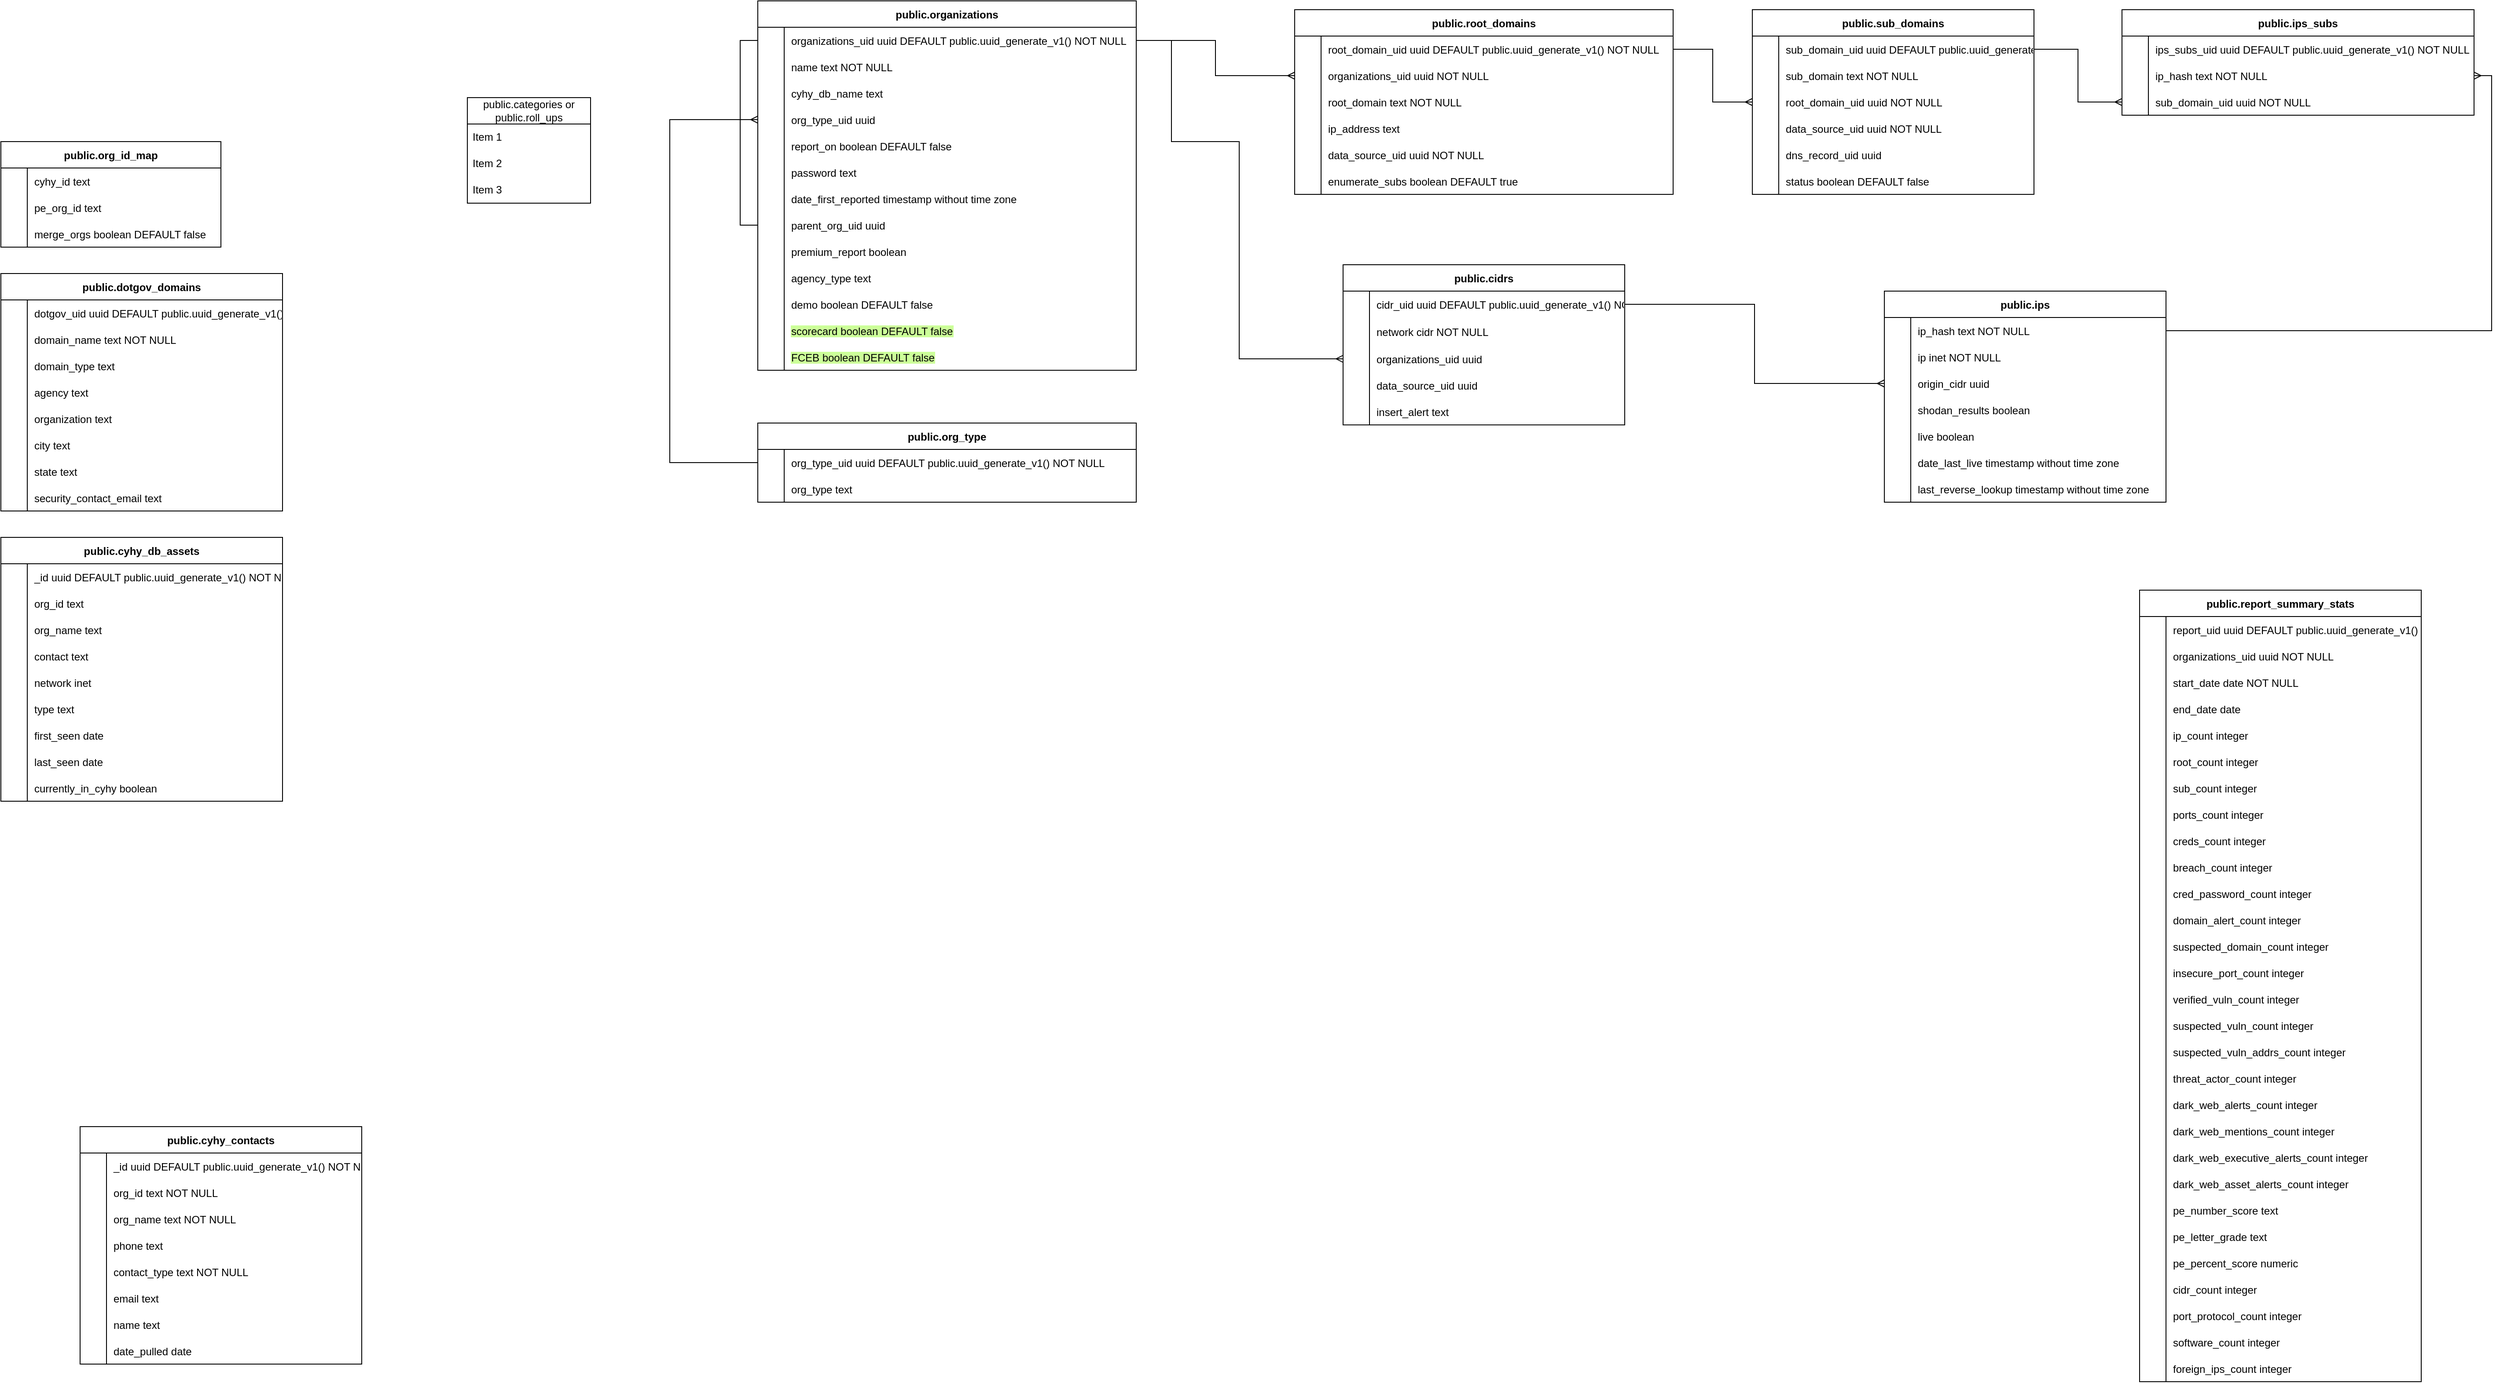 <mxfile version="21.1.1" type="github">
  <diagram name="Page-1" id="ner-EUDDmUUmzxSJZ0nf">
    <mxGraphModel dx="-62" dy="3167" grid="1" gridSize="10" guides="1" tooltips="1" connect="1" arrows="1" fold="1" page="1" pageScale="1" pageWidth="1100" pageHeight="850" math="0" shadow="0">
      <root>
        <mxCell id="0" />
        <mxCell id="1" parent="0" />
        <mxCell id="qcAF3SP7ZXJ503IYmGsE-210" value="public.cidrs" style="shape=table;startSize=30;container=1;collapsible=1;childLayout=tableLayout;fixedRows=1;rowLines=0;fontStyle=1;align=center;resizeLast=1;" parent="1" vertex="1">
          <mxGeometry x="3015" y="-2120" width="320" height="182.17" as="geometry" />
        </mxCell>
        <mxCell id="qcAF3SP7ZXJ503IYmGsE-211" value="" style="shape=tableRow;horizontal=0;startSize=0;swimlaneHead=0;swimlaneBody=0;fillColor=none;collapsible=0;dropTarget=0;points=[[0,0.5],[1,0.5]];portConstraint=eastwest;strokeColor=inherit;top=0;left=0;right=0;bottom=0;" parent="qcAF3SP7ZXJ503IYmGsE-210" vertex="1">
          <mxGeometry y="30" width="320" height="30" as="geometry" />
        </mxCell>
        <mxCell id="qcAF3SP7ZXJ503IYmGsE-212" value="" style="shape=partialRectangle;overflow=hidden;connectable=0;fillColor=none;strokeColor=inherit;top=0;left=0;bottom=0;right=0;" parent="qcAF3SP7ZXJ503IYmGsE-211" vertex="1">
          <mxGeometry width="30" height="30" as="geometry">
            <mxRectangle width="30" height="30" as="alternateBounds" />
          </mxGeometry>
        </mxCell>
        <mxCell id="qcAF3SP7ZXJ503IYmGsE-213" value="cidr_uid uuid DEFAULT public.uuid_generate_v1() NOT NULL" style="shape=partialRectangle;overflow=hidden;connectable=0;fillColor=none;align=left;strokeColor=inherit;top=0;left=0;bottom=0;right=0;spacingLeft=6;" parent="qcAF3SP7ZXJ503IYmGsE-211" vertex="1">
          <mxGeometry x="30" width="290" height="30" as="geometry">
            <mxRectangle width="290" height="30" as="alternateBounds" />
          </mxGeometry>
        </mxCell>
        <mxCell id="qcAF3SP7ZXJ503IYmGsE-214" value="" style="shape=tableRow;horizontal=0;startSize=0;swimlaneHead=0;swimlaneBody=0;fillColor=none;collapsible=0;dropTarget=0;points=[[0,0.5],[1,0.5]];portConstraint=eastwest;strokeColor=inherit;top=0;left=0;right=0;bottom=0;" parent="qcAF3SP7ZXJ503IYmGsE-210" vertex="1">
          <mxGeometry y="60" width="320" height="32" as="geometry" />
        </mxCell>
        <mxCell id="qcAF3SP7ZXJ503IYmGsE-215" value="" style="shape=partialRectangle;overflow=hidden;connectable=0;fillColor=none;strokeColor=inherit;top=0;left=0;bottom=0;right=0;" parent="qcAF3SP7ZXJ503IYmGsE-214" vertex="1">
          <mxGeometry width="30" height="32" as="geometry">
            <mxRectangle width="30" height="32" as="alternateBounds" />
          </mxGeometry>
        </mxCell>
        <mxCell id="qcAF3SP7ZXJ503IYmGsE-216" value="network cidr NOT NULL" style="shape=partialRectangle;overflow=hidden;connectable=0;fillColor=none;align=left;strokeColor=inherit;top=0;left=0;bottom=0;right=0;spacingLeft=6;" parent="qcAF3SP7ZXJ503IYmGsE-214" vertex="1">
          <mxGeometry x="30" width="290" height="32" as="geometry">
            <mxRectangle width="290" height="32" as="alternateBounds" />
          </mxGeometry>
        </mxCell>
        <mxCell id="qcAF3SP7ZXJ503IYmGsE-217" value="" style="shape=tableRow;horizontal=0;startSize=0;swimlaneHead=0;swimlaneBody=0;fillColor=none;collapsible=0;dropTarget=0;points=[[0,0.5],[1,0.5]];portConstraint=eastwest;strokeColor=inherit;top=0;left=0;right=0;bottom=0;" parent="qcAF3SP7ZXJ503IYmGsE-210" vertex="1">
          <mxGeometry y="92" width="320" height="30" as="geometry" />
        </mxCell>
        <mxCell id="qcAF3SP7ZXJ503IYmGsE-218" value="" style="shape=partialRectangle;overflow=hidden;connectable=0;fillColor=none;strokeColor=inherit;top=0;left=0;bottom=0;right=0;" parent="qcAF3SP7ZXJ503IYmGsE-217" vertex="1">
          <mxGeometry width="30" height="30" as="geometry">
            <mxRectangle width="30" height="30" as="alternateBounds" />
          </mxGeometry>
        </mxCell>
        <mxCell id="qcAF3SP7ZXJ503IYmGsE-219" value="organizations_uid uuid" style="shape=partialRectangle;overflow=hidden;connectable=0;fillColor=none;align=left;strokeColor=inherit;top=0;left=0;bottom=0;right=0;spacingLeft=6;" parent="qcAF3SP7ZXJ503IYmGsE-217" vertex="1">
          <mxGeometry x="30" width="290" height="30" as="geometry">
            <mxRectangle width="290" height="30" as="alternateBounds" />
          </mxGeometry>
        </mxCell>
        <mxCell id="qcAF3SP7ZXJ503IYmGsE-220" value="" style="shape=tableRow;horizontal=0;startSize=0;swimlaneHead=0;swimlaneBody=0;fillColor=none;collapsible=0;dropTarget=0;points=[[0,0.5],[1,0.5]];portConstraint=eastwest;strokeColor=inherit;top=0;left=0;right=0;bottom=0;" parent="qcAF3SP7ZXJ503IYmGsE-210" vertex="1">
          <mxGeometry y="122" width="320" height="30" as="geometry" />
        </mxCell>
        <mxCell id="qcAF3SP7ZXJ503IYmGsE-221" value="" style="shape=partialRectangle;overflow=hidden;connectable=0;fillColor=none;strokeColor=inherit;top=0;left=0;bottom=0;right=0;" parent="qcAF3SP7ZXJ503IYmGsE-220" vertex="1">
          <mxGeometry width="30" height="30" as="geometry">
            <mxRectangle width="30" height="30" as="alternateBounds" />
          </mxGeometry>
        </mxCell>
        <mxCell id="qcAF3SP7ZXJ503IYmGsE-222" value="data_source_uid uuid" style="shape=partialRectangle;overflow=hidden;connectable=0;fillColor=none;align=left;strokeColor=inherit;top=0;left=0;bottom=0;right=0;spacingLeft=6;" parent="qcAF3SP7ZXJ503IYmGsE-220" vertex="1">
          <mxGeometry x="30" width="290" height="30" as="geometry">
            <mxRectangle width="290" height="30" as="alternateBounds" />
          </mxGeometry>
        </mxCell>
        <mxCell id="qcAF3SP7ZXJ503IYmGsE-223" value="" style="shape=tableRow;horizontal=0;startSize=0;swimlaneHead=0;swimlaneBody=0;fillColor=none;collapsible=0;dropTarget=0;points=[[0,0.5],[1,0.5]];portConstraint=eastwest;strokeColor=inherit;top=0;left=0;right=0;bottom=0;" parent="qcAF3SP7ZXJ503IYmGsE-210" vertex="1">
          <mxGeometry y="152" width="320" height="30" as="geometry" />
        </mxCell>
        <mxCell id="qcAF3SP7ZXJ503IYmGsE-224" value="" style="shape=partialRectangle;overflow=hidden;connectable=0;fillColor=none;strokeColor=inherit;top=0;left=0;bottom=0;right=0;" parent="qcAF3SP7ZXJ503IYmGsE-223" vertex="1">
          <mxGeometry width="30" height="30" as="geometry">
            <mxRectangle width="30" height="30" as="alternateBounds" />
          </mxGeometry>
        </mxCell>
        <mxCell id="qcAF3SP7ZXJ503IYmGsE-225" value="insert_alert text" style="shape=partialRectangle;overflow=hidden;connectable=0;fillColor=none;align=left;strokeColor=inherit;top=0;left=0;bottom=0;right=0;spacingLeft=6;" parent="qcAF3SP7ZXJ503IYmGsE-223" vertex="1">
          <mxGeometry x="30" width="290" height="30" as="geometry">
            <mxRectangle width="290" height="30" as="alternateBounds" />
          </mxGeometry>
        </mxCell>
        <mxCell id="qcAF3SP7ZXJ503IYmGsE-346" value="public.cyhy_contacts" style="shape=table;startSize=30;container=1;collapsible=1;childLayout=tableLayout;fixedRows=1;rowLines=0;fontStyle=1;align=center;resizeLast=1;" parent="1" vertex="1">
          <mxGeometry x="1580" y="-1140" width="320" height="270" as="geometry" />
        </mxCell>
        <mxCell id="qcAF3SP7ZXJ503IYmGsE-347" value="" style="shape=tableRow;horizontal=0;startSize=0;swimlaneHead=0;swimlaneBody=0;fillColor=none;collapsible=0;dropTarget=0;points=[[0,0.5],[1,0.5]];portConstraint=eastwest;strokeColor=inherit;top=0;left=0;right=0;bottom=0;" parent="qcAF3SP7ZXJ503IYmGsE-346" vertex="1">
          <mxGeometry y="30" width="320" height="30" as="geometry" />
        </mxCell>
        <mxCell id="qcAF3SP7ZXJ503IYmGsE-348" value="" style="shape=partialRectangle;overflow=hidden;connectable=0;fillColor=none;strokeColor=inherit;top=0;left=0;bottom=0;right=0;" parent="qcAF3SP7ZXJ503IYmGsE-347" vertex="1">
          <mxGeometry width="30" height="30" as="geometry">
            <mxRectangle width="30" height="30" as="alternateBounds" />
          </mxGeometry>
        </mxCell>
        <mxCell id="qcAF3SP7ZXJ503IYmGsE-349" value="_id uuid DEFAULT public.uuid_generate_v1() NOT NULL" style="shape=partialRectangle;overflow=hidden;connectable=0;fillColor=none;align=left;strokeColor=inherit;top=0;left=0;bottom=0;right=0;spacingLeft=6;" parent="qcAF3SP7ZXJ503IYmGsE-347" vertex="1">
          <mxGeometry x="30" width="290" height="30" as="geometry">
            <mxRectangle width="290" height="30" as="alternateBounds" />
          </mxGeometry>
        </mxCell>
        <mxCell id="qcAF3SP7ZXJ503IYmGsE-350" value="" style="shape=tableRow;horizontal=0;startSize=0;swimlaneHead=0;swimlaneBody=0;fillColor=none;collapsible=0;dropTarget=0;points=[[0,0.5],[1,0.5]];portConstraint=eastwest;strokeColor=inherit;top=0;left=0;right=0;bottom=0;" parent="qcAF3SP7ZXJ503IYmGsE-346" vertex="1">
          <mxGeometry y="60" width="320" height="30" as="geometry" />
        </mxCell>
        <mxCell id="qcAF3SP7ZXJ503IYmGsE-351" value="" style="shape=partialRectangle;overflow=hidden;connectable=0;fillColor=none;strokeColor=inherit;top=0;left=0;bottom=0;right=0;" parent="qcAF3SP7ZXJ503IYmGsE-350" vertex="1">
          <mxGeometry width="30" height="30" as="geometry">
            <mxRectangle width="30" height="30" as="alternateBounds" />
          </mxGeometry>
        </mxCell>
        <mxCell id="qcAF3SP7ZXJ503IYmGsE-352" value="org_id text NOT NULL" style="shape=partialRectangle;overflow=hidden;connectable=0;fillColor=none;align=left;strokeColor=inherit;top=0;left=0;bottom=0;right=0;spacingLeft=6;" parent="qcAF3SP7ZXJ503IYmGsE-350" vertex="1">
          <mxGeometry x="30" width="290" height="30" as="geometry">
            <mxRectangle width="290" height="30" as="alternateBounds" />
          </mxGeometry>
        </mxCell>
        <mxCell id="qcAF3SP7ZXJ503IYmGsE-353" value="" style="shape=tableRow;horizontal=0;startSize=0;swimlaneHead=0;swimlaneBody=0;fillColor=none;collapsible=0;dropTarget=0;points=[[0,0.5],[1,0.5]];portConstraint=eastwest;strokeColor=inherit;top=0;left=0;right=0;bottom=0;" parent="qcAF3SP7ZXJ503IYmGsE-346" vertex="1">
          <mxGeometry y="90" width="320" height="30" as="geometry" />
        </mxCell>
        <mxCell id="qcAF3SP7ZXJ503IYmGsE-354" value="" style="shape=partialRectangle;overflow=hidden;connectable=0;fillColor=none;strokeColor=inherit;top=0;left=0;bottom=0;right=0;" parent="qcAF3SP7ZXJ503IYmGsE-353" vertex="1">
          <mxGeometry width="30" height="30" as="geometry">
            <mxRectangle width="30" height="30" as="alternateBounds" />
          </mxGeometry>
        </mxCell>
        <mxCell id="qcAF3SP7ZXJ503IYmGsE-355" value="org_name text NOT NULL" style="shape=partialRectangle;overflow=hidden;connectable=0;fillColor=none;align=left;strokeColor=inherit;top=0;left=0;bottom=0;right=0;spacingLeft=6;" parent="qcAF3SP7ZXJ503IYmGsE-353" vertex="1">
          <mxGeometry x="30" width="290" height="30" as="geometry">
            <mxRectangle width="290" height="30" as="alternateBounds" />
          </mxGeometry>
        </mxCell>
        <mxCell id="qcAF3SP7ZXJ503IYmGsE-356" value="" style="shape=tableRow;horizontal=0;startSize=0;swimlaneHead=0;swimlaneBody=0;fillColor=none;collapsible=0;dropTarget=0;points=[[0,0.5],[1,0.5]];portConstraint=eastwest;strokeColor=inherit;top=0;left=0;right=0;bottom=0;" parent="qcAF3SP7ZXJ503IYmGsE-346" vertex="1">
          <mxGeometry y="120" width="320" height="30" as="geometry" />
        </mxCell>
        <mxCell id="qcAF3SP7ZXJ503IYmGsE-357" value="" style="shape=partialRectangle;overflow=hidden;connectable=0;fillColor=none;strokeColor=inherit;top=0;left=0;bottom=0;right=0;" parent="qcAF3SP7ZXJ503IYmGsE-356" vertex="1">
          <mxGeometry width="30" height="30" as="geometry">
            <mxRectangle width="30" height="30" as="alternateBounds" />
          </mxGeometry>
        </mxCell>
        <mxCell id="qcAF3SP7ZXJ503IYmGsE-358" value="phone text" style="shape=partialRectangle;overflow=hidden;connectable=0;fillColor=none;align=left;strokeColor=inherit;top=0;left=0;bottom=0;right=0;spacingLeft=6;" parent="qcAF3SP7ZXJ503IYmGsE-356" vertex="1">
          <mxGeometry x="30" width="290" height="30" as="geometry">
            <mxRectangle width="290" height="30" as="alternateBounds" />
          </mxGeometry>
        </mxCell>
        <mxCell id="qcAF3SP7ZXJ503IYmGsE-359" value="" style="shape=tableRow;horizontal=0;startSize=0;swimlaneHead=0;swimlaneBody=0;fillColor=none;collapsible=0;dropTarget=0;points=[[0,0.5],[1,0.5]];portConstraint=eastwest;strokeColor=inherit;top=0;left=0;right=0;bottom=0;" parent="qcAF3SP7ZXJ503IYmGsE-346" vertex="1">
          <mxGeometry y="150" width="320" height="30" as="geometry" />
        </mxCell>
        <mxCell id="qcAF3SP7ZXJ503IYmGsE-360" value="" style="shape=partialRectangle;overflow=hidden;connectable=0;fillColor=none;strokeColor=inherit;top=0;left=0;bottom=0;right=0;" parent="qcAF3SP7ZXJ503IYmGsE-359" vertex="1">
          <mxGeometry width="30" height="30" as="geometry">
            <mxRectangle width="30" height="30" as="alternateBounds" />
          </mxGeometry>
        </mxCell>
        <mxCell id="qcAF3SP7ZXJ503IYmGsE-361" value="contact_type text NOT NULL" style="shape=partialRectangle;overflow=hidden;connectable=0;fillColor=none;align=left;strokeColor=inherit;top=0;left=0;bottom=0;right=0;spacingLeft=6;" parent="qcAF3SP7ZXJ503IYmGsE-359" vertex="1">
          <mxGeometry x="30" width="290" height="30" as="geometry">
            <mxRectangle width="290" height="30" as="alternateBounds" />
          </mxGeometry>
        </mxCell>
        <mxCell id="qcAF3SP7ZXJ503IYmGsE-362" value="" style="shape=tableRow;horizontal=0;startSize=0;swimlaneHead=0;swimlaneBody=0;fillColor=none;collapsible=0;dropTarget=0;points=[[0,0.5],[1,0.5]];portConstraint=eastwest;strokeColor=inherit;top=0;left=0;right=0;bottom=0;" parent="qcAF3SP7ZXJ503IYmGsE-346" vertex="1">
          <mxGeometry y="180" width="320" height="30" as="geometry" />
        </mxCell>
        <mxCell id="qcAF3SP7ZXJ503IYmGsE-363" value="" style="shape=partialRectangle;overflow=hidden;connectable=0;fillColor=none;strokeColor=inherit;top=0;left=0;bottom=0;right=0;" parent="qcAF3SP7ZXJ503IYmGsE-362" vertex="1">
          <mxGeometry width="30" height="30" as="geometry">
            <mxRectangle width="30" height="30" as="alternateBounds" />
          </mxGeometry>
        </mxCell>
        <mxCell id="qcAF3SP7ZXJ503IYmGsE-364" value="email text" style="shape=partialRectangle;overflow=hidden;connectable=0;fillColor=none;align=left;strokeColor=inherit;top=0;left=0;bottom=0;right=0;spacingLeft=6;" parent="qcAF3SP7ZXJ503IYmGsE-362" vertex="1">
          <mxGeometry x="30" width="290" height="30" as="geometry">
            <mxRectangle width="290" height="30" as="alternateBounds" />
          </mxGeometry>
        </mxCell>
        <mxCell id="qcAF3SP7ZXJ503IYmGsE-365" value="" style="shape=tableRow;horizontal=0;startSize=0;swimlaneHead=0;swimlaneBody=0;fillColor=none;collapsible=0;dropTarget=0;points=[[0,0.5],[1,0.5]];portConstraint=eastwest;strokeColor=inherit;top=0;left=0;right=0;bottom=0;" parent="qcAF3SP7ZXJ503IYmGsE-346" vertex="1">
          <mxGeometry y="210" width="320" height="30" as="geometry" />
        </mxCell>
        <mxCell id="qcAF3SP7ZXJ503IYmGsE-366" value="" style="shape=partialRectangle;overflow=hidden;connectable=0;fillColor=none;strokeColor=inherit;top=0;left=0;bottom=0;right=0;" parent="qcAF3SP7ZXJ503IYmGsE-365" vertex="1">
          <mxGeometry width="30" height="30" as="geometry">
            <mxRectangle width="30" height="30" as="alternateBounds" />
          </mxGeometry>
        </mxCell>
        <mxCell id="qcAF3SP7ZXJ503IYmGsE-367" value="name text" style="shape=partialRectangle;overflow=hidden;connectable=0;fillColor=none;align=left;strokeColor=inherit;top=0;left=0;bottom=0;right=0;spacingLeft=6;" parent="qcAF3SP7ZXJ503IYmGsE-365" vertex="1">
          <mxGeometry x="30" width="290" height="30" as="geometry">
            <mxRectangle width="290" height="30" as="alternateBounds" />
          </mxGeometry>
        </mxCell>
        <mxCell id="qcAF3SP7ZXJ503IYmGsE-368" value="" style="shape=tableRow;horizontal=0;startSize=0;swimlaneHead=0;swimlaneBody=0;fillColor=none;collapsible=0;dropTarget=0;points=[[0,0.5],[1,0.5]];portConstraint=eastwest;strokeColor=inherit;top=0;left=0;right=0;bottom=0;" parent="qcAF3SP7ZXJ503IYmGsE-346" vertex="1">
          <mxGeometry y="240" width="320" height="30" as="geometry" />
        </mxCell>
        <mxCell id="qcAF3SP7ZXJ503IYmGsE-369" value="" style="shape=partialRectangle;overflow=hidden;connectable=0;fillColor=none;strokeColor=inherit;top=0;left=0;bottom=0;right=0;" parent="qcAF3SP7ZXJ503IYmGsE-368" vertex="1">
          <mxGeometry width="30" height="30" as="geometry">
            <mxRectangle width="30" height="30" as="alternateBounds" />
          </mxGeometry>
        </mxCell>
        <mxCell id="qcAF3SP7ZXJ503IYmGsE-370" value="date_pulled date" style="shape=partialRectangle;overflow=hidden;connectable=0;fillColor=none;align=left;strokeColor=inherit;top=0;left=0;bottom=0;right=0;spacingLeft=6;" parent="qcAF3SP7ZXJ503IYmGsE-368" vertex="1">
          <mxGeometry x="30" width="290" height="30" as="geometry">
            <mxRectangle width="290" height="30" as="alternateBounds" />
          </mxGeometry>
        </mxCell>
        <mxCell id="qcAF3SP7ZXJ503IYmGsE-371" value="public.cyhy_db_assets" style="shape=table;startSize=30;container=1;collapsible=1;childLayout=tableLayout;fixedRows=1;rowLines=0;fontStyle=1;align=center;resizeLast=1;" parent="1" vertex="1">
          <mxGeometry x="1490" y="-1810" width="320" height="300" as="geometry" />
        </mxCell>
        <mxCell id="qcAF3SP7ZXJ503IYmGsE-372" value="" style="shape=tableRow;horizontal=0;startSize=0;swimlaneHead=0;swimlaneBody=0;fillColor=none;collapsible=0;dropTarget=0;points=[[0,0.5],[1,0.5]];portConstraint=eastwest;strokeColor=inherit;top=0;left=0;right=0;bottom=0;" parent="qcAF3SP7ZXJ503IYmGsE-371" vertex="1">
          <mxGeometry y="30" width="320" height="30" as="geometry" />
        </mxCell>
        <mxCell id="qcAF3SP7ZXJ503IYmGsE-373" value="" style="shape=partialRectangle;overflow=hidden;connectable=0;fillColor=none;strokeColor=inherit;top=0;left=0;bottom=0;right=0;" parent="qcAF3SP7ZXJ503IYmGsE-372" vertex="1">
          <mxGeometry width="30" height="30" as="geometry">
            <mxRectangle width="30" height="30" as="alternateBounds" />
          </mxGeometry>
        </mxCell>
        <mxCell id="qcAF3SP7ZXJ503IYmGsE-374" value="_id uuid DEFAULT public.uuid_generate_v1() NOT NULL" style="shape=partialRectangle;overflow=hidden;connectable=0;fillColor=none;align=left;strokeColor=inherit;top=0;left=0;bottom=0;right=0;spacingLeft=6;" parent="qcAF3SP7ZXJ503IYmGsE-372" vertex="1">
          <mxGeometry x="30" width="290" height="30" as="geometry">
            <mxRectangle width="290" height="30" as="alternateBounds" />
          </mxGeometry>
        </mxCell>
        <mxCell id="qcAF3SP7ZXJ503IYmGsE-375" value="" style="shape=tableRow;horizontal=0;startSize=0;swimlaneHead=0;swimlaneBody=0;fillColor=none;collapsible=0;dropTarget=0;points=[[0,0.5],[1,0.5]];portConstraint=eastwest;strokeColor=inherit;top=0;left=0;right=0;bottom=0;" parent="qcAF3SP7ZXJ503IYmGsE-371" vertex="1">
          <mxGeometry y="60" width="320" height="30" as="geometry" />
        </mxCell>
        <mxCell id="qcAF3SP7ZXJ503IYmGsE-376" value="" style="shape=partialRectangle;overflow=hidden;connectable=0;fillColor=none;strokeColor=inherit;top=0;left=0;bottom=0;right=0;" parent="qcAF3SP7ZXJ503IYmGsE-375" vertex="1">
          <mxGeometry width="30" height="30" as="geometry">
            <mxRectangle width="30" height="30" as="alternateBounds" />
          </mxGeometry>
        </mxCell>
        <mxCell id="qcAF3SP7ZXJ503IYmGsE-377" value="org_id text" style="shape=partialRectangle;overflow=hidden;connectable=0;fillColor=none;align=left;strokeColor=inherit;top=0;left=0;bottom=0;right=0;spacingLeft=6;" parent="qcAF3SP7ZXJ503IYmGsE-375" vertex="1">
          <mxGeometry x="30" width="290" height="30" as="geometry">
            <mxRectangle width="290" height="30" as="alternateBounds" />
          </mxGeometry>
        </mxCell>
        <mxCell id="qcAF3SP7ZXJ503IYmGsE-378" value="" style="shape=tableRow;horizontal=0;startSize=0;swimlaneHead=0;swimlaneBody=0;fillColor=none;collapsible=0;dropTarget=0;points=[[0,0.5],[1,0.5]];portConstraint=eastwest;strokeColor=inherit;top=0;left=0;right=0;bottom=0;" parent="qcAF3SP7ZXJ503IYmGsE-371" vertex="1">
          <mxGeometry y="90" width="320" height="30" as="geometry" />
        </mxCell>
        <mxCell id="qcAF3SP7ZXJ503IYmGsE-379" value="" style="shape=partialRectangle;overflow=hidden;connectable=0;fillColor=none;strokeColor=inherit;top=0;left=0;bottom=0;right=0;" parent="qcAF3SP7ZXJ503IYmGsE-378" vertex="1">
          <mxGeometry width="30" height="30" as="geometry">
            <mxRectangle width="30" height="30" as="alternateBounds" />
          </mxGeometry>
        </mxCell>
        <mxCell id="qcAF3SP7ZXJ503IYmGsE-380" value="org_name text" style="shape=partialRectangle;overflow=hidden;connectable=0;fillColor=none;align=left;strokeColor=inherit;top=0;left=0;bottom=0;right=0;spacingLeft=6;" parent="qcAF3SP7ZXJ503IYmGsE-378" vertex="1">
          <mxGeometry x="30" width="290" height="30" as="geometry">
            <mxRectangle width="290" height="30" as="alternateBounds" />
          </mxGeometry>
        </mxCell>
        <mxCell id="qcAF3SP7ZXJ503IYmGsE-381" value="" style="shape=tableRow;horizontal=0;startSize=0;swimlaneHead=0;swimlaneBody=0;fillColor=none;collapsible=0;dropTarget=0;points=[[0,0.5],[1,0.5]];portConstraint=eastwest;strokeColor=inherit;top=0;left=0;right=0;bottom=0;" parent="qcAF3SP7ZXJ503IYmGsE-371" vertex="1">
          <mxGeometry y="120" width="320" height="30" as="geometry" />
        </mxCell>
        <mxCell id="qcAF3SP7ZXJ503IYmGsE-382" value="" style="shape=partialRectangle;overflow=hidden;connectable=0;fillColor=none;strokeColor=inherit;top=0;left=0;bottom=0;right=0;" parent="qcAF3SP7ZXJ503IYmGsE-381" vertex="1">
          <mxGeometry width="30" height="30" as="geometry">
            <mxRectangle width="30" height="30" as="alternateBounds" />
          </mxGeometry>
        </mxCell>
        <mxCell id="qcAF3SP7ZXJ503IYmGsE-383" value="contact text" style="shape=partialRectangle;overflow=hidden;connectable=0;fillColor=none;align=left;strokeColor=inherit;top=0;left=0;bottom=0;right=0;spacingLeft=6;" parent="qcAF3SP7ZXJ503IYmGsE-381" vertex="1">
          <mxGeometry x="30" width="290" height="30" as="geometry">
            <mxRectangle width="290" height="30" as="alternateBounds" />
          </mxGeometry>
        </mxCell>
        <mxCell id="qcAF3SP7ZXJ503IYmGsE-384" value="" style="shape=tableRow;horizontal=0;startSize=0;swimlaneHead=0;swimlaneBody=0;fillColor=none;collapsible=0;dropTarget=0;points=[[0,0.5],[1,0.5]];portConstraint=eastwest;strokeColor=inherit;top=0;left=0;right=0;bottom=0;" parent="qcAF3SP7ZXJ503IYmGsE-371" vertex="1">
          <mxGeometry y="150" width="320" height="30" as="geometry" />
        </mxCell>
        <mxCell id="qcAF3SP7ZXJ503IYmGsE-385" value="" style="shape=partialRectangle;overflow=hidden;connectable=0;fillColor=none;strokeColor=inherit;top=0;left=0;bottom=0;right=0;" parent="qcAF3SP7ZXJ503IYmGsE-384" vertex="1">
          <mxGeometry width="30" height="30" as="geometry">
            <mxRectangle width="30" height="30" as="alternateBounds" />
          </mxGeometry>
        </mxCell>
        <mxCell id="qcAF3SP7ZXJ503IYmGsE-386" value="network inet" style="shape=partialRectangle;overflow=hidden;connectable=0;fillColor=none;align=left;strokeColor=inherit;top=0;left=0;bottom=0;right=0;spacingLeft=6;" parent="qcAF3SP7ZXJ503IYmGsE-384" vertex="1">
          <mxGeometry x="30" width="290" height="30" as="geometry">
            <mxRectangle width="290" height="30" as="alternateBounds" />
          </mxGeometry>
        </mxCell>
        <mxCell id="qcAF3SP7ZXJ503IYmGsE-387" value="" style="shape=tableRow;horizontal=0;startSize=0;swimlaneHead=0;swimlaneBody=0;fillColor=none;collapsible=0;dropTarget=0;points=[[0,0.5],[1,0.5]];portConstraint=eastwest;strokeColor=inherit;top=0;left=0;right=0;bottom=0;" parent="qcAF3SP7ZXJ503IYmGsE-371" vertex="1">
          <mxGeometry y="180" width="320" height="30" as="geometry" />
        </mxCell>
        <mxCell id="qcAF3SP7ZXJ503IYmGsE-388" value="" style="shape=partialRectangle;overflow=hidden;connectable=0;fillColor=none;strokeColor=inherit;top=0;left=0;bottom=0;right=0;" parent="qcAF3SP7ZXJ503IYmGsE-387" vertex="1">
          <mxGeometry width="30" height="30" as="geometry">
            <mxRectangle width="30" height="30" as="alternateBounds" />
          </mxGeometry>
        </mxCell>
        <mxCell id="qcAF3SP7ZXJ503IYmGsE-389" value="type text" style="shape=partialRectangle;overflow=hidden;connectable=0;fillColor=none;align=left;strokeColor=inherit;top=0;left=0;bottom=0;right=0;spacingLeft=6;" parent="qcAF3SP7ZXJ503IYmGsE-387" vertex="1">
          <mxGeometry x="30" width="290" height="30" as="geometry">
            <mxRectangle width="290" height="30" as="alternateBounds" />
          </mxGeometry>
        </mxCell>
        <mxCell id="qcAF3SP7ZXJ503IYmGsE-390" value="" style="shape=tableRow;horizontal=0;startSize=0;swimlaneHead=0;swimlaneBody=0;fillColor=none;collapsible=0;dropTarget=0;points=[[0,0.5],[1,0.5]];portConstraint=eastwest;strokeColor=inherit;top=0;left=0;right=0;bottom=0;" parent="qcAF3SP7ZXJ503IYmGsE-371" vertex="1">
          <mxGeometry y="210" width="320" height="30" as="geometry" />
        </mxCell>
        <mxCell id="qcAF3SP7ZXJ503IYmGsE-391" value="" style="shape=partialRectangle;overflow=hidden;connectable=0;fillColor=none;strokeColor=inherit;top=0;left=0;bottom=0;right=0;" parent="qcAF3SP7ZXJ503IYmGsE-390" vertex="1">
          <mxGeometry width="30" height="30" as="geometry">
            <mxRectangle width="30" height="30" as="alternateBounds" />
          </mxGeometry>
        </mxCell>
        <mxCell id="qcAF3SP7ZXJ503IYmGsE-392" value="first_seen date" style="shape=partialRectangle;overflow=hidden;connectable=0;fillColor=none;align=left;strokeColor=inherit;top=0;left=0;bottom=0;right=0;spacingLeft=6;" parent="qcAF3SP7ZXJ503IYmGsE-390" vertex="1">
          <mxGeometry x="30" width="290" height="30" as="geometry">
            <mxRectangle width="290" height="30" as="alternateBounds" />
          </mxGeometry>
        </mxCell>
        <mxCell id="qcAF3SP7ZXJ503IYmGsE-393" value="" style="shape=tableRow;horizontal=0;startSize=0;swimlaneHead=0;swimlaneBody=0;fillColor=none;collapsible=0;dropTarget=0;points=[[0,0.5],[1,0.5]];portConstraint=eastwest;strokeColor=inherit;top=0;left=0;right=0;bottom=0;" parent="qcAF3SP7ZXJ503IYmGsE-371" vertex="1">
          <mxGeometry y="240" width="320" height="30" as="geometry" />
        </mxCell>
        <mxCell id="qcAF3SP7ZXJ503IYmGsE-394" value="" style="shape=partialRectangle;overflow=hidden;connectable=0;fillColor=none;strokeColor=inherit;top=0;left=0;bottom=0;right=0;" parent="qcAF3SP7ZXJ503IYmGsE-393" vertex="1">
          <mxGeometry width="30" height="30" as="geometry">
            <mxRectangle width="30" height="30" as="alternateBounds" />
          </mxGeometry>
        </mxCell>
        <mxCell id="qcAF3SP7ZXJ503IYmGsE-395" value="last_seen date" style="shape=partialRectangle;overflow=hidden;connectable=0;fillColor=none;align=left;strokeColor=inherit;top=0;left=0;bottom=0;right=0;spacingLeft=6;" parent="qcAF3SP7ZXJ503IYmGsE-393" vertex="1">
          <mxGeometry x="30" width="290" height="30" as="geometry">
            <mxRectangle width="290" height="30" as="alternateBounds" />
          </mxGeometry>
        </mxCell>
        <mxCell id="qcAF3SP7ZXJ503IYmGsE-396" value="" style="shape=tableRow;horizontal=0;startSize=0;swimlaneHead=0;swimlaneBody=0;fillColor=none;collapsible=0;dropTarget=0;points=[[0,0.5],[1,0.5]];portConstraint=eastwest;strokeColor=inherit;top=0;left=0;right=0;bottom=0;" parent="qcAF3SP7ZXJ503IYmGsE-371" vertex="1">
          <mxGeometry y="270" width="320" height="30" as="geometry" />
        </mxCell>
        <mxCell id="qcAF3SP7ZXJ503IYmGsE-397" value="" style="shape=partialRectangle;overflow=hidden;connectable=0;fillColor=none;strokeColor=inherit;top=0;left=0;bottom=0;right=0;" parent="qcAF3SP7ZXJ503IYmGsE-396" vertex="1">
          <mxGeometry width="30" height="30" as="geometry">
            <mxRectangle width="30" height="30" as="alternateBounds" />
          </mxGeometry>
        </mxCell>
        <mxCell id="qcAF3SP7ZXJ503IYmGsE-398" value="currently_in_cyhy boolean" style="shape=partialRectangle;overflow=hidden;connectable=0;fillColor=none;align=left;strokeColor=inherit;top=0;left=0;bottom=0;right=0;spacingLeft=6;" parent="qcAF3SP7ZXJ503IYmGsE-396" vertex="1">
          <mxGeometry x="30" width="290" height="30" as="geometry">
            <mxRectangle width="290" height="30" as="alternateBounds" />
          </mxGeometry>
        </mxCell>
        <mxCell id="qcAF3SP7ZXJ503IYmGsE-801" value="public.dotgov_domains" style="shape=table;startSize=30;container=1;collapsible=1;childLayout=tableLayout;fixedRows=1;rowLines=0;fontStyle=1;align=center;resizeLast=1;" parent="1" vertex="1">
          <mxGeometry x="1490" y="-2110" width="320" height="270" as="geometry" />
        </mxCell>
        <mxCell id="qcAF3SP7ZXJ503IYmGsE-802" value="" style="shape=tableRow;horizontal=0;startSize=0;swimlaneHead=0;swimlaneBody=0;fillColor=none;collapsible=0;dropTarget=0;points=[[0,0.5],[1,0.5]];portConstraint=eastwest;strokeColor=inherit;top=0;left=0;right=0;bottom=0;" parent="qcAF3SP7ZXJ503IYmGsE-801" vertex="1">
          <mxGeometry y="30" width="320" height="30" as="geometry" />
        </mxCell>
        <mxCell id="qcAF3SP7ZXJ503IYmGsE-803" value="" style="shape=partialRectangle;overflow=hidden;connectable=0;fillColor=none;strokeColor=inherit;top=0;left=0;bottom=0;right=0;" parent="qcAF3SP7ZXJ503IYmGsE-802" vertex="1">
          <mxGeometry width="30" height="30" as="geometry">
            <mxRectangle width="30" height="30" as="alternateBounds" />
          </mxGeometry>
        </mxCell>
        <mxCell id="qcAF3SP7ZXJ503IYmGsE-804" value="dotgov_uid uuid DEFAULT public.uuid_generate_v1() NOT NULL" style="shape=partialRectangle;overflow=hidden;connectable=0;fillColor=none;align=left;strokeColor=inherit;top=0;left=0;bottom=0;right=0;spacingLeft=6;" parent="qcAF3SP7ZXJ503IYmGsE-802" vertex="1">
          <mxGeometry x="30" width="290" height="30" as="geometry">
            <mxRectangle width="290" height="30" as="alternateBounds" />
          </mxGeometry>
        </mxCell>
        <mxCell id="qcAF3SP7ZXJ503IYmGsE-805" value="" style="shape=tableRow;horizontal=0;startSize=0;swimlaneHead=0;swimlaneBody=0;fillColor=none;collapsible=0;dropTarget=0;points=[[0,0.5],[1,0.5]];portConstraint=eastwest;strokeColor=inherit;top=0;left=0;right=0;bottom=0;" parent="qcAF3SP7ZXJ503IYmGsE-801" vertex="1">
          <mxGeometry y="60" width="320" height="30" as="geometry" />
        </mxCell>
        <mxCell id="qcAF3SP7ZXJ503IYmGsE-806" value="" style="shape=partialRectangle;overflow=hidden;connectable=0;fillColor=none;strokeColor=inherit;top=0;left=0;bottom=0;right=0;" parent="qcAF3SP7ZXJ503IYmGsE-805" vertex="1">
          <mxGeometry width="30" height="30" as="geometry">
            <mxRectangle width="30" height="30" as="alternateBounds" />
          </mxGeometry>
        </mxCell>
        <mxCell id="qcAF3SP7ZXJ503IYmGsE-807" value="domain_name text NOT NULL" style="shape=partialRectangle;overflow=hidden;connectable=0;fillColor=none;align=left;strokeColor=inherit;top=0;left=0;bottom=0;right=0;spacingLeft=6;" parent="qcAF3SP7ZXJ503IYmGsE-805" vertex="1">
          <mxGeometry x="30" width="290" height="30" as="geometry">
            <mxRectangle width="290" height="30" as="alternateBounds" />
          </mxGeometry>
        </mxCell>
        <mxCell id="qcAF3SP7ZXJ503IYmGsE-808" value="" style="shape=tableRow;horizontal=0;startSize=0;swimlaneHead=0;swimlaneBody=0;fillColor=none;collapsible=0;dropTarget=0;points=[[0,0.5],[1,0.5]];portConstraint=eastwest;strokeColor=inherit;top=0;left=0;right=0;bottom=0;" parent="qcAF3SP7ZXJ503IYmGsE-801" vertex="1">
          <mxGeometry y="90" width="320" height="30" as="geometry" />
        </mxCell>
        <mxCell id="qcAF3SP7ZXJ503IYmGsE-809" value="" style="shape=partialRectangle;overflow=hidden;connectable=0;fillColor=none;strokeColor=inherit;top=0;left=0;bottom=0;right=0;" parent="qcAF3SP7ZXJ503IYmGsE-808" vertex="1">
          <mxGeometry width="30" height="30" as="geometry">
            <mxRectangle width="30" height="30" as="alternateBounds" />
          </mxGeometry>
        </mxCell>
        <mxCell id="qcAF3SP7ZXJ503IYmGsE-810" value="domain_type text" style="shape=partialRectangle;overflow=hidden;connectable=0;fillColor=none;align=left;strokeColor=inherit;top=0;left=0;bottom=0;right=0;spacingLeft=6;" parent="qcAF3SP7ZXJ503IYmGsE-808" vertex="1">
          <mxGeometry x="30" width="290" height="30" as="geometry">
            <mxRectangle width="290" height="30" as="alternateBounds" />
          </mxGeometry>
        </mxCell>
        <mxCell id="qcAF3SP7ZXJ503IYmGsE-811" value="" style="shape=tableRow;horizontal=0;startSize=0;swimlaneHead=0;swimlaneBody=0;fillColor=none;collapsible=0;dropTarget=0;points=[[0,0.5],[1,0.5]];portConstraint=eastwest;strokeColor=inherit;top=0;left=0;right=0;bottom=0;" parent="qcAF3SP7ZXJ503IYmGsE-801" vertex="1">
          <mxGeometry y="120" width="320" height="30" as="geometry" />
        </mxCell>
        <mxCell id="qcAF3SP7ZXJ503IYmGsE-812" value="" style="shape=partialRectangle;overflow=hidden;connectable=0;fillColor=none;strokeColor=inherit;top=0;left=0;bottom=0;right=0;" parent="qcAF3SP7ZXJ503IYmGsE-811" vertex="1">
          <mxGeometry width="30" height="30" as="geometry">
            <mxRectangle width="30" height="30" as="alternateBounds" />
          </mxGeometry>
        </mxCell>
        <mxCell id="qcAF3SP7ZXJ503IYmGsE-813" value="agency text" style="shape=partialRectangle;overflow=hidden;connectable=0;fillColor=none;align=left;strokeColor=inherit;top=0;left=0;bottom=0;right=0;spacingLeft=6;" parent="qcAF3SP7ZXJ503IYmGsE-811" vertex="1">
          <mxGeometry x="30" width="290" height="30" as="geometry">
            <mxRectangle width="290" height="30" as="alternateBounds" />
          </mxGeometry>
        </mxCell>
        <mxCell id="qcAF3SP7ZXJ503IYmGsE-814" value="" style="shape=tableRow;horizontal=0;startSize=0;swimlaneHead=0;swimlaneBody=0;fillColor=none;collapsible=0;dropTarget=0;points=[[0,0.5],[1,0.5]];portConstraint=eastwest;strokeColor=inherit;top=0;left=0;right=0;bottom=0;" parent="qcAF3SP7ZXJ503IYmGsE-801" vertex="1">
          <mxGeometry y="150" width="320" height="30" as="geometry" />
        </mxCell>
        <mxCell id="qcAF3SP7ZXJ503IYmGsE-815" value="" style="shape=partialRectangle;overflow=hidden;connectable=0;fillColor=none;strokeColor=inherit;top=0;left=0;bottom=0;right=0;" parent="qcAF3SP7ZXJ503IYmGsE-814" vertex="1">
          <mxGeometry width="30" height="30" as="geometry">
            <mxRectangle width="30" height="30" as="alternateBounds" />
          </mxGeometry>
        </mxCell>
        <mxCell id="qcAF3SP7ZXJ503IYmGsE-816" value="organization text" style="shape=partialRectangle;overflow=hidden;connectable=0;fillColor=none;align=left;strokeColor=inherit;top=0;left=0;bottom=0;right=0;spacingLeft=6;" parent="qcAF3SP7ZXJ503IYmGsE-814" vertex="1">
          <mxGeometry x="30" width="290" height="30" as="geometry">
            <mxRectangle width="290" height="30" as="alternateBounds" />
          </mxGeometry>
        </mxCell>
        <mxCell id="qcAF3SP7ZXJ503IYmGsE-817" value="" style="shape=tableRow;horizontal=0;startSize=0;swimlaneHead=0;swimlaneBody=0;fillColor=none;collapsible=0;dropTarget=0;points=[[0,0.5],[1,0.5]];portConstraint=eastwest;strokeColor=inherit;top=0;left=0;right=0;bottom=0;" parent="qcAF3SP7ZXJ503IYmGsE-801" vertex="1">
          <mxGeometry y="180" width="320" height="30" as="geometry" />
        </mxCell>
        <mxCell id="qcAF3SP7ZXJ503IYmGsE-818" value="" style="shape=partialRectangle;overflow=hidden;connectable=0;fillColor=none;strokeColor=inherit;top=0;left=0;bottom=0;right=0;" parent="qcAF3SP7ZXJ503IYmGsE-817" vertex="1">
          <mxGeometry width="30" height="30" as="geometry">
            <mxRectangle width="30" height="30" as="alternateBounds" />
          </mxGeometry>
        </mxCell>
        <mxCell id="qcAF3SP7ZXJ503IYmGsE-819" value="city text" style="shape=partialRectangle;overflow=hidden;connectable=0;fillColor=none;align=left;strokeColor=inherit;top=0;left=0;bottom=0;right=0;spacingLeft=6;" parent="qcAF3SP7ZXJ503IYmGsE-817" vertex="1">
          <mxGeometry x="30" width="290" height="30" as="geometry">
            <mxRectangle width="290" height="30" as="alternateBounds" />
          </mxGeometry>
        </mxCell>
        <mxCell id="qcAF3SP7ZXJ503IYmGsE-820" value="" style="shape=tableRow;horizontal=0;startSize=0;swimlaneHead=0;swimlaneBody=0;fillColor=none;collapsible=0;dropTarget=0;points=[[0,0.5],[1,0.5]];portConstraint=eastwest;strokeColor=inherit;top=0;left=0;right=0;bottom=0;" parent="qcAF3SP7ZXJ503IYmGsE-801" vertex="1">
          <mxGeometry y="210" width="320" height="30" as="geometry" />
        </mxCell>
        <mxCell id="qcAF3SP7ZXJ503IYmGsE-821" value="" style="shape=partialRectangle;overflow=hidden;connectable=0;fillColor=none;strokeColor=inherit;top=0;left=0;bottom=0;right=0;" parent="qcAF3SP7ZXJ503IYmGsE-820" vertex="1">
          <mxGeometry width="30" height="30" as="geometry">
            <mxRectangle width="30" height="30" as="alternateBounds" />
          </mxGeometry>
        </mxCell>
        <mxCell id="qcAF3SP7ZXJ503IYmGsE-822" value="state text" style="shape=partialRectangle;overflow=hidden;connectable=0;fillColor=none;align=left;strokeColor=inherit;top=0;left=0;bottom=0;right=0;spacingLeft=6;" parent="qcAF3SP7ZXJ503IYmGsE-820" vertex="1">
          <mxGeometry x="30" width="290" height="30" as="geometry">
            <mxRectangle width="290" height="30" as="alternateBounds" />
          </mxGeometry>
        </mxCell>
        <mxCell id="qcAF3SP7ZXJ503IYmGsE-823" value="" style="shape=tableRow;horizontal=0;startSize=0;swimlaneHead=0;swimlaneBody=0;fillColor=none;collapsible=0;dropTarget=0;points=[[0,0.5],[1,0.5]];portConstraint=eastwest;strokeColor=inherit;top=0;left=0;right=0;bottom=0;" parent="qcAF3SP7ZXJ503IYmGsE-801" vertex="1">
          <mxGeometry y="240" width="320" height="30" as="geometry" />
        </mxCell>
        <mxCell id="qcAF3SP7ZXJ503IYmGsE-824" value="" style="shape=partialRectangle;overflow=hidden;connectable=0;fillColor=none;strokeColor=inherit;top=0;left=0;bottom=0;right=0;" parent="qcAF3SP7ZXJ503IYmGsE-823" vertex="1">
          <mxGeometry width="30" height="30" as="geometry">
            <mxRectangle width="30" height="30" as="alternateBounds" />
          </mxGeometry>
        </mxCell>
        <mxCell id="qcAF3SP7ZXJ503IYmGsE-825" value="security_contact_email text" style="shape=partialRectangle;overflow=hidden;connectable=0;fillColor=none;align=left;strokeColor=inherit;top=0;left=0;bottom=0;right=0;spacingLeft=6;" parent="qcAF3SP7ZXJ503IYmGsE-823" vertex="1">
          <mxGeometry x="30" width="290" height="30" as="geometry">
            <mxRectangle width="290" height="30" as="alternateBounds" />
          </mxGeometry>
        </mxCell>
        <mxCell id="qcAF3SP7ZXJ503IYmGsE-836" value="public.ips" style="shape=table;startSize=30;container=1;collapsible=1;childLayout=tableLayout;fixedRows=1;rowLines=0;fontStyle=1;align=center;resizeLast=1;" parent="1" vertex="1">
          <mxGeometry x="3630" y="-2090" width="320" height="240" as="geometry" />
        </mxCell>
        <mxCell id="qcAF3SP7ZXJ503IYmGsE-837" value="" style="shape=tableRow;horizontal=0;startSize=0;swimlaneHead=0;swimlaneBody=0;fillColor=none;collapsible=0;dropTarget=0;points=[[0,0.5],[1,0.5]];portConstraint=eastwest;strokeColor=inherit;top=0;left=0;right=0;bottom=0;" parent="qcAF3SP7ZXJ503IYmGsE-836" vertex="1">
          <mxGeometry y="30" width="320" height="30" as="geometry" />
        </mxCell>
        <mxCell id="qcAF3SP7ZXJ503IYmGsE-838" value="" style="shape=partialRectangle;overflow=hidden;connectable=0;fillColor=none;strokeColor=inherit;top=0;left=0;bottom=0;right=0;" parent="qcAF3SP7ZXJ503IYmGsE-837" vertex="1">
          <mxGeometry width="30" height="30" as="geometry">
            <mxRectangle width="30" height="30" as="alternateBounds" />
          </mxGeometry>
        </mxCell>
        <mxCell id="qcAF3SP7ZXJ503IYmGsE-839" value="ip_hash text NOT NULL" style="shape=partialRectangle;overflow=hidden;connectable=0;fillColor=none;align=left;strokeColor=inherit;top=0;left=0;bottom=0;right=0;spacingLeft=6;" parent="qcAF3SP7ZXJ503IYmGsE-837" vertex="1">
          <mxGeometry x="30" width="290" height="30" as="geometry">
            <mxRectangle width="290" height="30" as="alternateBounds" />
          </mxGeometry>
        </mxCell>
        <mxCell id="qcAF3SP7ZXJ503IYmGsE-840" value="" style="shape=tableRow;horizontal=0;startSize=0;swimlaneHead=0;swimlaneBody=0;fillColor=none;collapsible=0;dropTarget=0;points=[[0,0.5],[1,0.5]];portConstraint=eastwest;strokeColor=inherit;top=0;left=0;right=0;bottom=0;" parent="qcAF3SP7ZXJ503IYmGsE-836" vertex="1">
          <mxGeometry y="60" width="320" height="30" as="geometry" />
        </mxCell>
        <mxCell id="qcAF3SP7ZXJ503IYmGsE-841" value="" style="shape=partialRectangle;overflow=hidden;connectable=0;fillColor=none;strokeColor=inherit;top=0;left=0;bottom=0;right=0;" parent="qcAF3SP7ZXJ503IYmGsE-840" vertex="1">
          <mxGeometry width="30" height="30" as="geometry">
            <mxRectangle width="30" height="30" as="alternateBounds" />
          </mxGeometry>
        </mxCell>
        <mxCell id="qcAF3SP7ZXJ503IYmGsE-842" value="ip inet NOT NULL" style="shape=partialRectangle;overflow=hidden;connectable=0;fillColor=none;align=left;strokeColor=inherit;top=0;left=0;bottom=0;right=0;spacingLeft=6;" parent="qcAF3SP7ZXJ503IYmGsE-840" vertex="1">
          <mxGeometry x="30" width="290" height="30" as="geometry">
            <mxRectangle width="290" height="30" as="alternateBounds" />
          </mxGeometry>
        </mxCell>
        <mxCell id="qcAF3SP7ZXJ503IYmGsE-843" value="" style="shape=tableRow;horizontal=0;startSize=0;swimlaneHead=0;swimlaneBody=0;fillColor=none;collapsible=0;dropTarget=0;points=[[0,0.5],[1,0.5]];portConstraint=eastwest;strokeColor=inherit;top=0;left=0;right=0;bottom=0;" parent="qcAF3SP7ZXJ503IYmGsE-836" vertex="1">
          <mxGeometry y="90" width="320" height="30" as="geometry" />
        </mxCell>
        <mxCell id="qcAF3SP7ZXJ503IYmGsE-844" value="" style="shape=partialRectangle;overflow=hidden;connectable=0;fillColor=none;strokeColor=inherit;top=0;left=0;bottom=0;right=0;" parent="qcAF3SP7ZXJ503IYmGsE-843" vertex="1">
          <mxGeometry width="30" height="30" as="geometry">
            <mxRectangle width="30" height="30" as="alternateBounds" />
          </mxGeometry>
        </mxCell>
        <mxCell id="qcAF3SP7ZXJ503IYmGsE-845" value="origin_cidr uuid" style="shape=partialRectangle;overflow=hidden;connectable=0;fillColor=none;align=left;strokeColor=inherit;top=0;left=0;bottom=0;right=0;spacingLeft=6;" parent="qcAF3SP7ZXJ503IYmGsE-843" vertex="1">
          <mxGeometry x="30" width="290" height="30" as="geometry">
            <mxRectangle width="290" height="30" as="alternateBounds" />
          </mxGeometry>
        </mxCell>
        <mxCell id="qcAF3SP7ZXJ503IYmGsE-846" value="" style="shape=tableRow;horizontal=0;startSize=0;swimlaneHead=0;swimlaneBody=0;fillColor=none;collapsible=0;dropTarget=0;points=[[0,0.5],[1,0.5]];portConstraint=eastwest;strokeColor=inherit;top=0;left=0;right=0;bottom=0;" parent="qcAF3SP7ZXJ503IYmGsE-836" vertex="1">
          <mxGeometry y="120" width="320" height="30" as="geometry" />
        </mxCell>
        <mxCell id="qcAF3SP7ZXJ503IYmGsE-847" value="" style="shape=partialRectangle;overflow=hidden;connectable=0;fillColor=none;strokeColor=inherit;top=0;left=0;bottom=0;right=0;" parent="qcAF3SP7ZXJ503IYmGsE-846" vertex="1">
          <mxGeometry width="30" height="30" as="geometry">
            <mxRectangle width="30" height="30" as="alternateBounds" />
          </mxGeometry>
        </mxCell>
        <mxCell id="qcAF3SP7ZXJ503IYmGsE-848" value="shodan_results boolean" style="shape=partialRectangle;overflow=hidden;connectable=0;fillColor=none;align=left;strokeColor=inherit;top=0;left=0;bottom=0;right=0;spacingLeft=6;" parent="qcAF3SP7ZXJ503IYmGsE-846" vertex="1">
          <mxGeometry x="30" width="290" height="30" as="geometry">
            <mxRectangle width="290" height="30" as="alternateBounds" />
          </mxGeometry>
        </mxCell>
        <mxCell id="qcAF3SP7ZXJ503IYmGsE-849" value="" style="shape=tableRow;horizontal=0;startSize=0;swimlaneHead=0;swimlaneBody=0;fillColor=none;collapsible=0;dropTarget=0;points=[[0,0.5],[1,0.5]];portConstraint=eastwest;strokeColor=inherit;top=0;left=0;right=0;bottom=0;" parent="qcAF3SP7ZXJ503IYmGsE-836" vertex="1">
          <mxGeometry y="150" width="320" height="30" as="geometry" />
        </mxCell>
        <mxCell id="qcAF3SP7ZXJ503IYmGsE-850" value="" style="shape=partialRectangle;overflow=hidden;connectable=0;fillColor=none;strokeColor=inherit;top=0;left=0;bottom=0;right=0;" parent="qcAF3SP7ZXJ503IYmGsE-849" vertex="1">
          <mxGeometry width="30" height="30" as="geometry">
            <mxRectangle width="30" height="30" as="alternateBounds" />
          </mxGeometry>
        </mxCell>
        <mxCell id="qcAF3SP7ZXJ503IYmGsE-851" value="live boolean" style="shape=partialRectangle;overflow=hidden;connectable=0;fillColor=none;align=left;strokeColor=inherit;top=0;left=0;bottom=0;right=0;spacingLeft=6;" parent="qcAF3SP7ZXJ503IYmGsE-849" vertex="1">
          <mxGeometry x="30" width="290" height="30" as="geometry">
            <mxRectangle width="290" height="30" as="alternateBounds" />
          </mxGeometry>
        </mxCell>
        <mxCell id="qcAF3SP7ZXJ503IYmGsE-852" value="" style="shape=tableRow;horizontal=0;startSize=0;swimlaneHead=0;swimlaneBody=0;fillColor=none;collapsible=0;dropTarget=0;points=[[0,0.5],[1,0.5]];portConstraint=eastwest;strokeColor=inherit;top=0;left=0;right=0;bottom=0;" parent="qcAF3SP7ZXJ503IYmGsE-836" vertex="1">
          <mxGeometry y="180" width="320" height="30" as="geometry" />
        </mxCell>
        <mxCell id="qcAF3SP7ZXJ503IYmGsE-853" value="" style="shape=partialRectangle;overflow=hidden;connectable=0;fillColor=none;strokeColor=inherit;top=0;left=0;bottom=0;right=0;" parent="qcAF3SP7ZXJ503IYmGsE-852" vertex="1">
          <mxGeometry width="30" height="30" as="geometry">
            <mxRectangle width="30" height="30" as="alternateBounds" />
          </mxGeometry>
        </mxCell>
        <mxCell id="qcAF3SP7ZXJ503IYmGsE-854" value="date_last_live timestamp without time zone" style="shape=partialRectangle;overflow=hidden;connectable=0;fillColor=none;align=left;strokeColor=inherit;top=0;left=0;bottom=0;right=0;spacingLeft=6;" parent="qcAF3SP7ZXJ503IYmGsE-852" vertex="1">
          <mxGeometry x="30" width="290" height="30" as="geometry">
            <mxRectangle width="290" height="30" as="alternateBounds" />
          </mxGeometry>
        </mxCell>
        <mxCell id="qcAF3SP7ZXJ503IYmGsE-855" value="" style="shape=tableRow;horizontal=0;startSize=0;swimlaneHead=0;swimlaneBody=0;fillColor=none;collapsible=0;dropTarget=0;points=[[0,0.5],[1,0.5]];portConstraint=eastwest;strokeColor=inherit;top=0;left=0;right=0;bottom=0;" parent="qcAF3SP7ZXJ503IYmGsE-836" vertex="1">
          <mxGeometry y="210" width="320" height="30" as="geometry" />
        </mxCell>
        <mxCell id="qcAF3SP7ZXJ503IYmGsE-856" value="" style="shape=partialRectangle;overflow=hidden;connectable=0;fillColor=none;strokeColor=inherit;top=0;left=0;bottom=0;right=0;" parent="qcAF3SP7ZXJ503IYmGsE-855" vertex="1">
          <mxGeometry width="30" height="30" as="geometry">
            <mxRectangle width="30" height="30" as="alternateBounds" />
          </mxGeometry>
        </mxCell>
        <mxCell id="qcAF3SP7ZXJ503IYmGsE-857" value="last_reverse_lookup timestamp without time zone" style="shape=partialRectangle;overflow=hidden;connectable=0;fillColor=none;align=left;strokeColor=inherit;top=0;left=0;bottom=0;right=0;spacingLeft=6;" parent="qcAF3SP7ZXJ503IYmGsE-855" vertex="1">
          <mxGeometry x="30" width="290" height="30" as="geometry">
            <mxRectangle width="290" height="30" as="alternateBounds" />
          </mxGeometry>
        </mxCell>
        <mxCell id="qcAF3SP7ZXJ503IYmGsE-858" value="public.ips_subs" style="shape=table;startSize=30;container=1;collapsible=1;childLayout=tableLayout;fixedRows=1;rowLines=0;fontStyle=1;align=center;resizeLast=1;" parent="1" vertex="1">
          <mxGeometry x="3900" y="-2410" width="400.0" height="120" as="geometry" />
        </mxCell>
        <mxCell id="qcAF3SP7ZXJ503IYmGsE-859" value="" style="shape=tableRow;horizontal=0;startSize=0;swimlaneHead=0;swimlaneBody=0;fillColor=none;collapsible=0;dropTarget=0;points=[[0,0.5],[1,0.5]];portConstraint=eastwest;strokeColor=inherit;top=0;left=0;right=0;bottom=0;" parent="qcAF3SP7ZXJ503IYmGsE-858" vertex="1">
          <mxGeometry y="30" width="400.0" height="30" as="geometry" />
        </mxCell>
        <mxCell id="qcAF3SP7ZXJ503IYmGsE-860" value="" style="shape=partialRectangle;overflow=hidden;connectable=0;fillColor=none;strokeColor=inherit;top=0;left=0;bottom=0;right=0;" parent="qcAF3SP7ZXJ503IYmGsE-859" vertex="1">
          <mxGeometry width="30" height="30" as="geometry">
            <mxRectangle width="30" height="30" as="alternateBounds" />
          </mxGeometry>
        </mxCell>
        <mxCell id="qcAF3SP7ZXJ503IYmGsE-861" value="ips_subs_uid uuid DEFAULT public.uuid_generate_v1() NOT NULL" style="shape=partialRectangle;overflow=hidden;connectable=0;fillColor=none;align=left;strokeColor=inherit;top=0;left=0;bottom=0;right=0;spacingLeft=6;" parent="qcAF3SP7ZXJ503IYmGsE-859" vertex="1">
          <mxGeometry x="30" width="370.0" height="30" as="geometry">
            <mxRectangle width="370.0" height="30" as="alternateBounds" />
          </mxGeometry>
        </mxCell>
        <mxCell id="qcAF3SP7ZXJ503IYmGsE-862" value="" style="shape=tableRow;horizontal=0;startSize=0;swimlaneHead=0;swimlaneBody=0;fillColor=none;collapsible=0;dropTarget=0;points=[[0,0.5],[1,0.5]];portConstraint=eastwest;strokeColor=inherit;top=0;left=0;right=0;bottom=0;" parent="qcAF3SP7ZXJ503IYmGsE-858" vertex="1">
          <mxGeometry y="60" width="400.0" height="30" as="geometry" />
        </mxCell>
        <mxCell id="qcAF3SP7ZXJ503IYmGsE-863" value="" style="shape=partialRectangle;overflow=hidden;connectable=0;fillColor=none;strokeColor=inherit;top=0;left=0;bottom=0;right=0;" parent="qcAF3SP7ZXJ503IYmGsE-862" vertex="1">
          <mxGeometry width="30" height="30" as="geometry">
            <mxRectangle width="30" height="30" as="alternateBounds" />
          </mxGeometry>
        </mxCell>
        <mxCell id="qcAF3SP7ZXJ503IYmGsE-864" value="ip_hash text NOT NULL" style="shape=partialRectangle;overflow=hidden;connectable=0;fillColor=none;align=left;strokeColor=inherit;top=0;left=0;bottom=0;right=0;spacingLeft=6;" parent="qcAF3SP7ZXJ503IYmGsE-862" vertex="1">
          <mxGeometry x="30" width="370.0" height="30" as="geometry">
            <mxRectangle width="370.0" height="30" as="alternateBounds" />
          </mxGeometry>
        </mxCell>
        <mxCell id="qcAF3SP7ZXJ503IYmGsE-865" value="" style="shape=tableRow;horizontal=0;startSize=0;swimlaneHead=0;swimlaneBody=0;fillColor=none;collapsible=0;dropTarget=0;points=[[0,0.5],[1,0.5]];portConstraint=eastwest;strokeColor=inherit;top=0;left=0;right=0;bottom=0;" parent="qcAF3SP7ZXJ503IYmGsE-858" vertex="1">
          <mxGeometry y="90" width="400.0" height="30" as="geometry" />
        </mxCell>
        <mxCell id="qcAF3SP7ZXJ503IYmGsE-866" value="" style="shape=partialRectangle;overflow=hidden;connectable=0;fillColor=none;strokeColor=inherit;top=0;left=0;bottom=0;right=0;" parent="qcAF3SP7ZXJ503IYmGsE-865" vertex="1">
          <mxGeometry width="30" height="30" as="geometry">
            <mxRectangle width="30" height="30" as="alternateBounds" />
          </mxGeometry>
        </mxCell>
        <mxCell id="qcAF3SP7ZXJ503IYmGsE-867" value="sub_domain_uid uuid NOT NULL" style="shape=partialRectangle;overflow=hidden;connectable=0;fillColor=none;align=left;strokeColor=inherit;top=0;left=0;bottom=0;right=0;spacingLeft=6;" parent="qcAF3SP7ZXJ503IYmGsE-865" vertex="1">
          <mxGeometry x="30" width="370.0" height="30" as="geometry">
            <mxRectangle width="370.0" height="30" as="alternateBounds" />
          </mxGeometry>
        </mxCell>
        <mxCell id="qcAF3SP7ZXJ503IYmGsE-938" value="public.org_id_map" style="shape=table;startSize=30;container=1;collapsible=1;childLayout=tableLayout;fixedRows=1;rowLines=0;fontStyle=1;align=center;resizeLast=1;" parent="1" vertex="1">
          <mxGeometry x="1490" y="-2260" width="250" height="120" as="geometry" />
        </mxCell>
        <mxCell id="qcAF3SP7ZXJ503IYmGsE-939" value="" style="shape=tableRow;horizontal=0;startSize=0;swimlaneHead=0;swimlaneBody=0;fillColor=none;collapsible=0;dropTarget=0;points=[[0,0.5],[1,0.5]];portConstraint=eastwest;strokeColor=inherit;top=0;left=0;right=0;bottom=0;" parent="qcAF3SP7ZXJ503IYmGsE-938" vertex="1">
          <mxGeometry y="30" width="250" height="30" as="geometry" />
        </mxCell>
        <mxCell id="qcAF3SP7ZXJ503IYmGsE-940" value="" style="shape=partialRectangle;overflow=hidden;connectable=0;fillColor=none;strokeColor=inherit;top=0;left=0;bottom=0;right=0;" parent="qcAF3SP7ZXJ503IYmGsE-939" vertex="1">
          <mxGeometry width="30" height="30" as="geometry">
            <mxRectangle width="30" height="30" as="alternateBounds" />
          </mxGeometry>
        </mxCell>
        <mxCell id="qcAF3SP7ZXJ503IYmGsE-941" value="cyhy_id text" style="shape=partialRectangle;overflow=hidden;connectable=0;fillColor=none;align=left;strokeColor=inherit;top=0;left=0;bottom=0;right=0;spacingLeft=6;" parent="qcAF3SP7ZXJ503IYmGsE-939" vertex="1">
          <mxGeometry x="30" width="220" height="30" as="geometry">
            <mxRectangle width="220" height="30" as="alternateBounds" />
          </mxGeometry>
        </mxCell>
        <mxCell id="qcAF3SP7ZXJ503IYmGsE-942" value="" style="shape=tableRow;horizontal=0;startSize=0;swimlaneHead=0;swimlaneBody=0;fillColor=none;collapsible=0;dropTarget=0;points=[[0,0.5],[1,0.5]];portConstraint=eastwest;strokeColor=inherit;top=0;left=0;right=0;bottom=0;" parent="qcAF3SP7ZXJ503IYmGsE-938" vertex="1">
          <mxGeometry y="60" width="250" height="30" as="geometry" />
        </mxCell>
        <mxCell id="qcAF3SP7ZXJ503IYmGsE-943" value="" style="shape=partialRectangle;overflow=hidden;connectable=0;fillColor=none;strokeColor=inherit;top=0;left=0;bottom=0;right=0;" parent="qcAF3SP7ZXJ503IYmGsE-942" vertex="1">
          <mxGeometry width="30" height="30" as="geometry">
            <mxRectangle width="30" height="30" as="alternateBounds" />
          </mxGeometry>
        </mxCell>
        <mxCell id="qcAF3SP7ZXJ503IYmGsE-944" value="pe_org_id text" style="shape=partialRectangle;overflow=hidden;connectable=0;fillColor=none;align=left;strokeColor=inherit;top=0;left=0;bottom=0;right=0;spacingLeft=6;" parent="qcAF3SP7ZXJ503IYmGsE-942" vertex="1">
          <mxGeometry x="30" width="220" height="30" as="geometry">
            <mxRectangle width="220" height="30" as="alternateBounds" />
          </mxGeometry>
        </mxCell>
        <mxCell id="qcAF3SP7ZXJ503IYmGsE-945" value="" style="shape=tableRow;horizontal=0;startSize=0;swimlaneHead=0;swimlaneBody=0;fillColor=none;collapsible=0;dropTarget=0;points=[[0,0.5],[1,0.5]];portConstraint=eastwest;strokeColor=inherit;top=0;left=0;right=0;bottom=0;" parent="qcAF3SP7ZXJ503IYmGsE-938" vertex="1">
          <mxGeometry y="90" width="250" height="30" as="geometry" />
        </mxCell>
        <mxCell id="qcAF3SP7ZXJ503IYmGsE-946" value="" style="shape=partialRectangle;overflow=hidden;connectable=0;fillColor=none;strokeColor=inherit;top=0;left=0;bottom=0;right=0;" parent="qcAF3SP7ZXJ503IYmGsE-945" vertex="1">
          <mxGeometry width="30" height="30" as="geometry">
            <mxRectangle width="30" height="30" as="alternateBounds" />
          </mxGeometry>
        </mxCell>
        <mxCell id="qcAF3SP7ZXJ503IYmGsE-947" value="merge_orgs boolean DEFAULT false" style="shape=partialRectangle;overflow=hidden;connectable=0;fillColor=none;align=left;strokeColor=inherit;top=0;left=0;bottom=0;right=0;spacingLeft=6;" parent="qcAF3SP7ZXJ503IYmGsE-945" vertex="1">
          <mxGeometry x="30" width="220" height="30" as="geometry">
            <mxRectangle width="220" height="30" as="alternateBounds" />
          </mxGeometry>
        </mxCell>
        <mxCell id="9voLAVYDl7qFREjifCnB-8" style="edgeStyle=orthogonalEdgeStyle;rounded=0;orthogonalLoop=1;jettySize=auto;html=1;exitX=0;exitY=0.5;exitDx=0;exitDy=0;entryX=0;entryY=0.5;entryDx=0;entryDy=0;endArrow=baseDash;endFill=0;" edge="1" parent="1" source="qcAF3SP7ZXJ503IYmGsE-977" target="qcAF3SP7ZXJ503IYmGsE-956">
          <mxGeometry relative="1" as="geometry" />
        </mxCell>
        <mxCell id="9voLAVYDl7qFREjifCnB-7" style="edgeStyle=orthogonalEdgeStyle;rounded=0;orthogonalLoop=1;jettySize=auto;html=1;entryX=0;entryY=0.5;entryDx=0;entryDy=0;endArrow=ERmany;endFill=0;" edge="1" parent="1" source="qcAF3SP7ZXJ503IYmGsE-948" target="qcAF3SP7ZXJ503IYmGsE-965">
          <mxGeometry relative="1" as="geometry">
            <mxPoint x="2320" y="-2230" as="targetPoint" />
            <Array as="points">
              <mxPoint x="2250" y="-1895" />
              <mxPoint x="2250" y="-2285" />
            </Array>
          </mxGeometry>
        </mxCell>
        <mxCell id="qcAF3SP7ZXJ503IYmGsE-948" value="public.org_type" style="shape=table;startSize=30;container=1;collapsible=1;childLayout=tableLayout;fixedRows=1;rowLines=0;fontStyle=1;align=center;resizeLast=1;" parent="1" vertex="1">
          <mxGeometry x="2350" y="-1940" width="430" height="90" as="geometry" />
        </mxCell>
        <mxCell id="qcAF3SP7ZXJ503IYmGsE-949" value="" style="shape=tableRow;horizontal=0;startSize=0;swimlaneHead=0;swimlaneBody=0;fillColor=none;collapsible=0;dropTarget=0;points=[[0,0.5],[1,0.5]];portConstraint=eastwest;strokeColor=inherit;top=0;left=0;right=0;bottom=0;" parent="qcAF3SP7ZXJ503IYmGsE-948" vertex="1">
          <mxGeometry y="30" width="430" height="30" as="geometry" />
        </mxCell>
        <mxCell id="qcAF3SP7ZXJ503IYmGsE-950" value="" style="shape=partialRectangle;overflow=hidden;connectable=0;fillColor=none;strokeColor=inherit;top=0;left=0;bottom=0;right=0;" parent="qcAF3SP7ZXJ503IYmGsE-949" vertex="1">
          <mxGeometry width="30" height="30" as="geometry">
            <mxRectangle width="30" height="30" as="alternateBounds" />
          </mxGeometry>
        </mxCell>
        <mxCell id="qcAF3SP7ZXJ503IYmGsE-951" value="org_type_uid uuid DEFAULT public.uuid_generate_v1() NOT NULL" style="shape=partialRectangle;overflow=hidden;connectable=0;fillColor=none;align=left;strokeColor=inherit;top=0;left=0;bottom=0;right=0;spacingLeft=6;" parent="qcAF3SP7ZXJ503IYmGsE-949" vertex="1">
          <mxGeometry x="30" width="400" height="30" as="geometry">
            <mxRectangle width="400" height="30" as="alternateBounds" />
          </mxGeometry>
        </mxCell>
        <mxCell id="qcAF3SP7ZXJ503IYmGsE-952" value="" style="shape=tableRow;horizontal=0;startSize=0;swimlaneHead=0;swimlaneBody=0;fillColor=none;collapsible=0;dropTarget=0;points=[[0,0.5],[1,0.5]];portConstraint=eastwest;strokeColor=inherit;top=0;left=0;right=0;bottom=0;" parent="qcAF3SP7ZXJ503IYmGsE-948" vertex="1">
          <mxGeometry y="60" width="430" height="30" as="geometry" />
        </mxCell>
        <mxCell id="qcAF3SP7ZXJ503IYmGsE-953" value="" style="shape=partialRectangle;overflow=hidden;connectable=0;fillColor=none;strokeColor=inherit;top=0;left=0;bottom=0;right=0;" parent="qcAF3SP7ZXJ503IYmGsE-952" vertex="1">
          <mxGeometry width="30" height="30" as="geometry">
            <mxRectangle width="30" height="30" as="alternateBounds" />
          </mxGeometry>
        </mxCell>
        <mxCell id="qcAF3SP7ZXJ503IYmGsE-954" value="org_type text" style="shape=partialRectangle;overflow=hidden;connectable=0;fillColor=none;align=left;strokeColor=inherit;top=0;left=0;bottom=0;right=0;spacingLeft=6;" parent="qcAF3SP7ZXJ503IYmGsE-952" vertex="1">
          <mxGeometry x="30" width="400" height="30" as="geometry">
            <mxRectangle width="400" height="30" as="alternateBounds" />
          </mxGeometry>
        </mxCell>
        <mxCell id="qcAF3SP7ZXJ503IYmGsE-955" value="public.organizations" style="shape=table;startSize=30;container=1;collapsible=1;childLayout=tableLayout;fixedRows=1;rowLines=0;fontStyle=1;align=center;resizeLast=1;" parent="1" vertex="1">
          <mxGeometry x="2350" y="-2420" width="430" height="420" as="geometry" />
        </mxCell>
        <mxCell id="qcAF3SP7ZXJ503IYmGsE-956" value="" style="shape=tableRow;horizontal=0;startSize=0;swimlaneHead=0;swimlaneBody=0;fillColor=none;collapsible=0;dropTarget=0;points=[[0,0.5],[1,0.5]];portConstraint=eastwest;strokeColor=inherit;top=0;left=0;right=0;bottom=0;" parent="qcAF3SP7ZXJ503IYmGsE-955" vertex="1">
          <mxGeometry y="30" width="430" height="30" as="geometry" />
        </mxCell>
        <mxCell id="qcAF3SP7ZXJ503IYmGsE-957" value="" style="shape=partialRectangle;overflow=hidden;connectable=0;fillColor=none;strokeColor=inherit;top=0;left=0;bottom=0;right=0;" parent="qcAF3SP7ZXJ503IYmGsE-956" vertex="1">
          <mxGeometry width="30" height="30" as="geometry">
            <mxRectangle width="30" height="30" as="alternateBounds" />
          </mxGeometry>
        </mxCell>
        <mxCell id="qcAF3SP7ZXJ503IYmGsE-958" value="organizations_uid uuid DEFAULT public.uuid_generate_v1() NOT NULL" style="shape=partialRectangle;overflow=hidden;connectable=0;fillColor=none;align=left;strokeColor=inherit;top=0;left=0;bottom=0;right=0;spacingLeft=6;" parent="qcAF3SP7ZXJ503IYmGsE-956" vertex="1">
          <mxGeometry x="30" width="400" height="30" as="geometry">
            <mxRectangle width="400" height="30" as="alternateBounds" />
          </mxGeometry>
        </mxCell>
        <mxCell id="qcAF3SP7ZXJ503IYmGsE-959" value="" style="shape=tableRow;horizontal=0;startSize=0;swimlaneHead=0;swimlaneBody=0;fillColor=none;collapsible=0;dropTarget=0;points=[[0,0.5],[1,0.5]];portConstraint=eastwest;strokeColor=inherit;top=0;left=0;right=0;bottom=0;" parent="qcAF3SP7ZXJ503IYmGsE-955" vertex="1">
          <mxGeometry y="60" width="430" height="30" as="geometry" />
        </mxCell>
        <mxCell id="qcAF3SP7ZXJ503IYmGsE-960" value="" style="shape=partialRectangle;overflow=hidden;connectable=0;fillColor=none;strokeColor=inherit;top=0;left=0;bottom=0;right=0;" parent="qcAF3SP7ZXJ503IYmGsE-959" vertex="1">
          <mxGeometry width="30" height="30" as="geometry">
            <mxRectangle width="30" height="30" as="alternateBounds" />
          </mxGeometry>
        </mxCell>
        <mxCell id="qcAF3SP7ZXJ503IYmGsE-961" value="name text NOT NULL" style="shape=partialRectangle;overflow=hidden;connectable=0;fillColor=none;align=left;strokeColor=inherit;top=0;left=0;bottom=0;right=0;spacingLeft=6;" parent="qcAF3SP7ZXJ503IYmGsE-959" vertex="1">
          <mxGeometry x="30" width="400" height="30" as="geometry">
            <mxRectangle width="400" height="30" as="alternateBounds" />
          </mxGeometry>
        </mxCell>
        <mxCell id="qcAF3SP7ZXJ503IYmGsE-962" value="" style="shape=tableRow;horizontal=0;startSize=0;swimlaneHead=0;swimlaneBody=0;fillColor=none;collapsible=0;dropTarget=0;points=[[0,0.5],[1,0.5]];portConstraint=eastwest;strokeColor=inherit;top=0;left=0;right=0;bottom=0;" parent="qcAF3SP7ZXJ503IYmGsE-955" vertex="1">
          <mxGeometry y="90" width="430" height="30" as="geometry" />
        </mxCell>
        <mxCell id="qcAF3SP7ZXJ503IYmGsE-963" value="" style="shape=partialRectangle;overflow=hidden;connectable=0;fillColor=none;strokeColor=inherit;top=0;left=0;bottom=0;right=0;" parent="qcAF3SP7ZXJ503IYmGsE-962" vertex="1">
          <mxGeometry width="30" height="30" as="geometry">
            <mxRectangle width="30" height="30" as="alternateBounds" />
          </mxGeometry>
        </mxCell>
        <mxCell id="qcAF3SP7ZXJ503IYmGsE-964" value="cyhy_db_name text" style="shape=partialRectangle;overflow=hidden;connectable=0;fillColor=none;align=left;strokeColor=inherit;top=0;left=0;bottom=0;right=0;spacingLeft=6;" parent="qcAF3SP7ZXJ503IYmGsE-962" vertex="1">
          <mxGeometry x="30" width="400" height="30" as="geometry">
            <mxRectangle width="400" height="30" as="alternateBounds" />
          </mxGeometry>
        </mxCell>
        <mxCell id="qcAF3SP7ZXJ503IYmGsE-965" value="" style="shape=tableRow;horizontal=0;startSize=0;swimlaneHead=0;swimlaneBody=0;fillColor=none;collapsible=0;dropTarget=0;points=[[0,0.5],[1,0.5]];portConstraint=eastwest;strokeColor=inherit;top=0;left=0;right=0;bottom=0;" parent="qcAF3SP7ZXJ503IYmGsE-955" vertex="1">
          <mxGeometry y="120" width="430" height="30" as="geometry" />
        </mxCell>
        <mxCell id="qcAF3SP7ZXJ503IYmGsE-966" value="" style="shape=partialRectangle;overflow=hidden;connectable=0;fillColor=none;strokeColor=inherit;top=0;left=0;bottom=0;right=0;" parent="qcAF3SP7ZXJ503IYmGsE-965" vertex="1">
          <mxGeometry width="30" height="30" as="geometry">
            <mxRectangle width="30" height="30" as="alternateBounds" />
          </mxGeometry>
        </mxCell>
        <mxCell id="qcAF3SP7ZXJ503IYmGsE-967" value="org_type_uid uuid" style="shape=partialRectangle;overflow=hidden;connectable=0;fillColor=none;align=left;strokeColor=inherit;top=0;left=0;bottom=0;right=0;spacingLeft=6;" parent="qcAF3SP7ZXJ503IYmGsE-965" vertex="1">
          <mxGeometry x="30" width="400" height="30" as="geometry">
            <mxRectangle width="400" height="30" as="alternateBounds" />
          </mxGeometry>
        </mxCell>
        <mxCell id="qcAF3SP7ZXJ503IYmGsE-968" value="" style="shape=tableRow;horizontal=0;startSize=0;swimlaneHead=0;swimlaneBody=0;fillColor=none;collapsible=0;dropTarget=0;points=[[0,0.5],[1,0.5]];portConstraint=eastwest;strokeColor=inherit;top=0;left=0;right=0;bottom=0;" parent="qcAF3SP7ZXJ503IYmGsE-955" vertex="1">
          <mxGeometry y="150" width="430" height="30" as="geometry" />
        </mxCell>
        <mxCell id="qcAF3SP7ZXJ503IYmGsE-969" value="" style="shape=partialRectangle;overflow=hidden;connectable=0;fillColor=none;strokeColor=inherit;top=0;left=0;bottom=0;right=0;" parent="qcAF3SP7ZXJ503IYmGsE-968" vertex="1">
          <mxGeometry width="30" height="30" as="geometry">
            <mxRectangle width="30" height="30" as="alternateBounds" />
          </mxGeometry>
        </mxCell>
        <mxCell id="qcAF3SP7ZXJ503IYmGsE-970" value="report_on boolean DEFAULT false" style="shape=partialRectangle;overflow=hidden;connectable=0;fillColor=none;align=left;strokeColor=inherit;top=0;left=0;bottom=0;right=0;spacingLeft=6;" parent="qcAF3SP7ZXJ503IYmGsE-968" vertex="1">
          <mxGeometry x="30" width="400" height="30" as="geometry">
            <mxRectangle width="400" height="30" as="alternateBounds" />
          </mxGeometry>
        </mxCell>
        <mxCell id="qcAF3SP7ZXJ503IYmGsE-971" value="" style="shape=tableRow;horizontal=0;startSize=0;swimlaneHead=0;swimlaneBody=0;fillColor=none;collapsible=0;dropTarget=0;points=[[0,0.5],[1,0.5]];portConstraint=eastwest;strokeColor=inherit;top=0;left=0;right=0;bottom=0;" parent="qcAF3SP7ZXJ503IYmGsE-955" vertex="1">
          <mxGeometry y="180" width="430" height="30" as="geometry" />
        </mxCell>
        <mxCell id="qcAF3SP7ZXJ503IYmGsE-972" value="" style="shape=partialRectangle;overflow=hidden;connectable=0;fillColor=none;strokeColor=inherit;top=0;left=0;bottom=0;right=0;" parent="qcAF3SP7ZXJ503IYmGsE-971" vertex="1">
          <mxGeometry width="30" height="30" as="geometry">
            <mxRectangle width="30" height="30" as="alternateBounds" />
          </mxGeometry>
        </mxCell>
        <mxCell id="qcAF3SP7ZXJ503IYmGsE-973" value="password text" style="shape=partialRectangle;overflow=hidden;connectable=0;fillColor=none;align=left;strokeColor=inherit;top=0;left=0;bottom=0;right=0;spacingLeft=6;" parent="qcAF3SP7ZXJ503IYmGsE-971" vertex="1">
          <mxGeometry x="30" width="400" height="30" as="geometry">
            <mxRectangle width="400" height="30" as="alternateBounds" />
          </mxGeometry>
        </mxCell>
        <mxCell id="qcAF3SP7ZXJ503IYmGsE-974" value="" style="shape=tableRow;horizontal=0;startSize=0;swimlaneHead=0;swimlaneBody=0;fillColor=none;collapsible=0;dropTarget=0;points=[[0,0.5],[1,0.5]];portConstraint=eastwest;strokeColor=inherit;top=0;left=0;right=0;bottom=0;" parent="qcAF3SP7ZXJ503IYmGsE-955" vertex="1">
          <mxGeometry y="210" width="430" height="30" as="geometry" />
        </mxCell>
        <mxCell id="qcAF3SP7ZXJ503IYmGsE-975" value="" style="shape=partialRectangle;overflow=hidden;connectable=0;fillColor=none;strokeColor=inherit;top=0;left=0;bottom=0;right=0;" parent="qcAF3SP7ZXJ503IYmGsE-974" vertex="1">
          <mxGeometry width="30" height="30" as="geometry">
            <mxRectangle width="30" height="30" as="alternateBounds" />
          </mxGeometry>
        </mxCell>
        <mxCell id="qcAF3SP7ZXJ503IYmGsE-976" value="date_first_reported timestamp without time zone" style="shape=partialRectangle;overflow=hidden;connectable=0;fillColor=none;align=left;strokeColor=inherit;top=0;left=0;bottom=0;right=0;spacingLeft=6;" parent="qcAF3SP7ZXJ503IYmGsE-974" vertex="1">
          <mxGeometry x="30" width="400" height="30" as="geometry">
            <mxRectangle width="400" height="30" as="alternateBounds" />
          </mxGeometry>
        </mxCell>
        <mxCell id="qcAF3SP7ZXJ503IYmGsE-977" value="" style="shape=tableRow;horizontal=0;startSize=0;swimlaneHead=0;swimlaneBody=0;fillColor=none;collapsible=0;dropTarget=0;points=[[0,0.5],[1,0.5]];portConstraint=eastwest;strokeColor=inherit;top=0;left=0;right=0;bottom=0;" parent="qcAF3SP7ZXJ503IYmGsE-955" vertex="1">
          <mxGeometry y="240" width="430" height="30" as="geometry" />
        </mxCell>
        <mxCell id="qcAF3SP7ZXJ503IYmGsE-978" value="" style="shape=partialRectangle;overflow=hidden;connectable=0;fillColor=none;strokeColor=inherit;top=0;left=0;bottom=0;right=0;" parent="qcAF3SP7ZXJ503IYmGsE-977" vertex="1">
          <mxGeometry width="30" height="30" as="geometry">
            <mxRectangle width="30" height="30" as="alternateBounds" />
          </mxGeometry>
        </mxCell>
        <mxCell id="qcAF3SP7ZXJ503IYmGsE-979" value="parent_org_uid uuid" style="shape=partialRectangle;overflow=hidden;connectable=0;fillColor=none;align=left;strokeColor=inherit;top=0;left=0;bottom=0;right=0;spacingLeft=6;" parent="qcAF3SP7ZXJ503IYmGsE-977" vertex="1">
          <mxGeometry x="30" width="400" height="30" as="geometry">
            <mxRectangle width="400" height="30" as="alternateBounds" />
          </mxGeometry>
        </mxCell>
        <mxCell id="qcAF3SP7ZXJ503IYmGsE-980" value="" style="shape=tableRow;horizontal=0;startSize=0;swimlaneHead=0;swimlaneBody=0;fillColor=none;collapsible=0;dropTarget=0;points=[[0,0.5],[1,0.5]];portConstraint=eastwest;strokeColor=inherit;top=0;left=0;right=0;bottom=0;" parent="qcAF3SP7ZXJ503IYmGsE-955" vertex="1">
          <mxGeometry y="270" width="430" height="30" as="geometry" />
        </mxCell>
        <mxCell id="qcAF3SP7ZXJ503IYmGsE-981" value="" style="shape=partialRectangle;overflow=hidden;connectable=0;fillColor=none;strokeColor=inherit;top=0;left=0;bottom=0;right=0;" parent="qcAF3SP7ZXJ503IYmGsE-980" vertex="1">
          <mxGeometry width="30" height="30" as="geometry">
            <mxRectangle width="30" height="30" as="alternateBounds" />
          </mxGeometry>
        </mxCell>
        <mxCell id="qcAF3SP7ZXJ503IYmGsE-982" value="premium_report boolean" style="shape=partialRectangle;overflow=hidden;connectable=0;fillColor=none;align=left;strokeColor=inherit;top=0;left=0;bottom=0;right=0;spacingLeft=6;" parent="qcAF3SP7ZXJ503IYmGsE-980" vertex="1">
          <mxGeometry x="30" width="400" height="30" as="geometry">
            <mxRectangle width="400" height="30" as="alternateBounds" />
          </mxGeometry>
        </mxCell>
        <mxCell id="qcAF3SP7ZXJ503IYmGsE-983" value="" style="shape=tableRow;horizontal=0;startSize=0;swimlaneHead=0;swimlaneBody=0;fillColor=none;collapsible=0;dropTarget=0;points=[[0,0.5],[1,0.5]];portConstraint=eastwest;strokeColor=inherit;top=0;left=0;right=0;bottom=0;" parent="qcAF3SP7ZXJ503IYmGsE-955" vertex="1">
          <mxGeometry y="300" width="430" height="30" as="geometry" />
        </mxCell>
        <mxCell id="qcAF3SP7ZXJ503IYmGsE-984" value="" style="shape=partialRectangle;overflow=hidden;connectable=0;fillColor=none;strokeColor=inherit;top=0;left=0;bottom=0;right=0;" parent="qcAF3SP7ZXJ503IYmGsE-983" vertex="1">
          <mxGeometry width="30" height="30" as="geometry">
            <mxRectangle width="30" height="30" as="alternateBounds" />
          </mxGeometry>
        </mxCell>
        <mxCell id="qcAF3SP7ZXJ503IYmGsE-985" value="agency_type text" style="shape=partialRectangle;overflow=hidden;connectable=0;fillColor=none;align=left;strokeColor=inherit;top=0;left=0;bottom=0;right=0;spacingLeft=6;" parent="qcAF3SP7ZXJ503IYmGsE-983" vertex="1">
          <mxGeometry x="30" width="400" height="30" as="geometry">
            <mxRectangle width="400" height="30" as="alternateBounds" />
          </mxGeometry>
        </mxCell>
        <mxCell id="qcAF3SP7ZXJ503IYmGsE-986" value="" style="shape=tableRow;horizontal=0;startSize=0;swimlaneHead=0;swimlaneBody=0;fillColor=none;collapsible=0;dropTarget=0;points=[[0,0.5],[1,0.5]];portConstraint=eastwest;strokeColor=inherit;top=0;left=0;right=0;bottom=0;" parent="qcAF3SP7ZXJ503IYmGsE-955" vertex="1">
          <mxGeometry y="330" width="430" height="30" as="geometry" />
        </mxCell>
        <mxCell id="qcAF3SP7ZXJ503IYmGsE-987" value="" style="shape=partialRectangle;overflow=hidden;connectable=0;fillColor=none;strokeColor=inherit;top=0;left=0;bottom=0;right=0;" parent="qcAF3SP7ZXJ503IYmGsE-986" vertex="1">
          <mxGeometry width="30" height="30" as="geometry">
            <mxRectangle width="30" height="30" as="alternateBounds" />
          </mxGeometry>
        </mxCell>
        <mxCell id="qcAF3SP7ZXJ503IYmGsE-988" value="demo boolean DEFAULT false" style="shape=partialRectangle;overflow=hidden;connectable=0;fillColor=none;align=left;strokeColor=inherit;top=0;left=0;bottom=0;right=0;spacingLeft=6;" parent="qcAF3SP7ZXJ503IYmGsE-986" vertex="1">
          <mxGeometry x="30" width="400" height="30" as="geometry">
            <mxRectangle width="400" height="30" as="alternateBounds" />
          </mxGeometry>
        </mxCell>
        <mxCell id="9voLAVYDl7qFREjifCnB-15" style="shape=tableRow;horizontal=0;startSize=0;swimlaneHead=0;swimlaneBody=0;fillColor=none;collapsible=0;dropTarget=0;points=[[0,0.5],[1,0.5]];portConstraint=eastwest;strokeColor=inherit;top=0;left=0;right=0;bottom=0;" vertex="1" parent="qcAF3SP7ZXJ503IYmGsE-955">
          <mxGeometry y="360" width="430" height="30" as="geometry" />
        </mxCell>
        <mxCell id="9voLAVYDl7qFREjifCnB-16" style="shape=partialRectangle;overflow=hidden;connectable=0;fillColor=none;strokeColor=inherit;top=0;left=0;bottom=0;right=0;" vertex="1" parent="9voLAVYDl7qFREjifCnB-15">
          <mxGeometry width="30" height="30" as="geometry">
            <mxRectangle width="30" height="30" as="alternateBounds" />
          </mxGeometry>
        </mxCell>
        <mxCell id="9voLAVYDl7qFREjifCnB-17" value="scorecard boolean DEFAULT false" style="shape=partialRectangle;overflow=hidden;connectable=0;fillColor=none;align=left;strokeColor=inherit;top=0;left=0;bottom=0;right=0;spacingLeft=6;labelBackgroundColor=#CCFF99;" vertex="1" parent="9voLAVYDl7qFREjifCnB-15">
          <mxGeometry x="30" width="400" height="30" as="geometry">
            <mxRectangle width="400" height="30" as="alternateBounds" />
          </mxGeometry>
        </mxCell>
        <mxCell id="9voLAVYDl7qFREjifCnB-18" style="shape=tableRow;horizontal=0;startSize=0;swimlaneHead=0;swimlaneBody=0;fillColor=none;collapsible=0;dropTarget=0;points=[[0,0.5],[1,0.5]];portConstraint=eastwest;strokeColor=inherit;top=0;left=0;right=0;bottom=0;" vertex="1" parent="qcAF3SP7ZXJ503IYmGsE-955">
          <mxGeometry y="390" width="430" height="30" as="geometry" />
        </mxCell>
        <mxCell id="9voLAVYDl7qFREjifCnB-19" style="shape=partialRectangle;overflow=hidden;connectable=0;fillColor=none;strokeColor=inherit;top=0;left=0;bottom=0;right=0;" vertex="1" parent="9voLAVYDl7qFREjifCnB-18">
          <mxGeometry width="30" height="30" as="geometry">
            <mxRectangle width="30" height="30" as="alternateBounds" />
          </mxGeometry>
        </mxCell>
        <mxCell id="9voLAVYDl7qFREjifCnB-20" value="FCEB boolean DEFAULT false" style="shape=partialRectangle;overflow=hidden;connectable=0;fillColor=none;align=left;strokeColor=inherit;top=0;left=0;bottom=0;right=0;spacingLeft=6;labelBackgroundColor=#CCFF99;" vertex="1" parent="9voLAVYDl7qFREjifCnB-18">
          <mxGeometry x="30" width="400" height="30" as="geometry">
            <mxRectangle width="400" height="30" as="alternateBounds" />
          </mxGeometry>
        </mxCell>
        <mxCell id="qcAF3SP7ZXJ503IYmGsE-1467" value="public.report_summary_stats" style="shape=table;startSize=30;container=1;collapsible=1;childLayout=tableLayout;fixedRows=1;rowLines=0;fontStyle=1;align=center;resizeLast=1;" parent="1" vertex="1">
          <mxGeometry x="3920" y="-1750" width="320" height="900" as="geometry" />
        </mxCell>
        <mxCell id="qcAF3SP7ZXJ503IYmGsE-1468" value="" style="shape=tableRow;horizontal=0;startSize=0;swimlaneHead=0;swimlaneBody=0;fillColor=none;collapsible=0;dropTarget=0;points=[[0,0.5],[1,0.5]];portConstraint=eastwest;strokeColor=inherit;top=0;left=0;right=0;bottom=0;" parent="qcAF3SP7ZXJ503IYmGsE-1467" vertex="1">
          <mxGeometry y="30" width="320" height="30" as="geometry" />
        </mxCell>
        <mxCell id="qcAF3SP7ZXJ503IYmGsE-1469" value="" style="shape=partialRectangle;overflow=hidden;connectable=0;fillColor=none;strokeColor=inherit;top=0;left=0;bottom=0;right=0;" parent="qcAF3SP7ZXJ503IYmGsE-1468" vertex="1">
          <mxGeometry width="30" height="30" as="geometry">
            <mxRectangle width="30" height="30" as="alternateBounds" />
          </mxGeometry>
        </mxCell>
        <mxCell id="qcAF3SP7ZXJ503IYmGsE-1470" value="report_uid uuid DEFAULT public.uuid_generate_v1() NOT NULL" style="shape=partialRectangle;overflow=hidden;connectable=0;fillColor=none;align=left;strokeColor=inherit;top=0;left=0;bottom=0;right=0;spacingLeft=6;" parent="qcAF3SP7ZXJ503IYmGsE-1468" vertex="1">
          <mxGeometry x="30" width="290" height="30" as="geometry">
            <mxRectangle width="290" height="30" as="alternateBounds" />
          </mxGeometry>
        </mxCell>
        <mxCell id="qcAF3SP7ZXJ503IYmGsE-1471" value="" style="shape=tableRow;horizontal=0;startSize=0;swimlaneHead=0;swimlaneBody=0;fillColor=none;collapsible=0;dropTarget=0;points=[[0,0.5],[1,0.5]];portConstraint=eastwest;strokeColor=inherit;top=0;left=0;right=0;bottom=0;" parent="qcAF3SP7ZXJ503IYmGsE-1467" vertex="1">
          <mxGeometry y="60" width="320" height="30" as="geometry" />
        </mxCell>
        <mxCell id="qcAF3SP7ZXJ503IYmGsE-1472" value="" style="shape=partialRectangle;overflow=hidden;connectable=0;fillColor=none;strokeColor=inherit;top=0;left=0;bottom=0;right=0;" parent="qcAF3SP7ZXJ503IYmGsE-1471" vertex="1">
          <mxGeometry width="30" height="30" as="geometry">
            <mxRectangle width="30" height="30" as="alternateBounds" />
          </mxGeometry>
        </mxCell>
        <mxCell id="qcAF3SP7ZXJ503IYmGsE-1473" value="organizations_uid uuid NOT NULL" style="shape=partialRectangle;overflow=hidden;connectable=0;fillColor=none;align=left;strokeColor=inherit;top=0;left=0;bottom=0;right=0;spacingLeft=6;" parent="qcAF3SP7ZXJ503IYmGsE-1471" vertex="1">
          <mxGeometry x="30" width="290" height="30" as="geometry">
            <mxRectangle width="290" height="30" as="alternateBounds" />
          </mxGeometry>
        </mxCell>
        <mxCell id="qcAF3SP7ZXJ503IYmGsE-1474" value="" style="shape=tableRow;horizontal=0;startSize=0;swimlaneHead=0;swimlaneBody=0;fillColor=none;collapsible=0;dropTarget=0;points=[[0,0.5],[1,0.5]];portConstraint=eastwest;strokeColor=inherit;top=0;left=0;right=0;bottom=0;" parent="qcAF3SP7ZXJ503IYmGsE-1467" vertex="1">
          <mxGeometry y="90" width="320" height="30" as="geometry" />
        </mxCell>
        <mxCell id="qcAF3SP7ZXJ503IYmGsE-1475" value="" style="shape=partialRectangle;overflow=hidden;connectable=0;fillColor=none;strokeColor=inherit;top=0;left=0;bottom=0;right=0;" parent="qcAF3SP7ZXJ503IYmGsE-1474" vertex="1">
          <mxGeometry width="30" height="30" as="geometry">
            <mxRectangle width="30" height="30" as="alternateBounds" />
          </mxGeometry>
        </mxCell>
        <mxCell id="qcAF3SP7ZXJ503IYmGsE-1476" value="start_date date NOT NULL" style="shape=partialRectangle;overflow=hidden;connectable=0;fillColor=none;align=left;strokeColor=inherit;top=0;left=0;bottom=0;right=0;spacingLeft=6;" parent="qcAF3SP7ZXJ503IYmGsE-1474" vertex="1">
          <mxGeometry x="30" width="290" height="30" as="geometry">
            <mxRectangle width="290" height="30" as="alternateBounds" />
          </mxGeometry>
        </mxCell>
        <mxCell id="qcAF3SP7ZXJ503IYmGsE-1477" value="" style="shape=tableRow;horizontal=0;startSize=0;swimlaneHead=0;swimlaneBody=0;fillColor=none;collapsible=0;dropTarget=0;points=[[0,0.5],[1,0.5]];portConstraint=eastwest;strokeColor=inherit;top=0;left=0;right=0;bottom=0;" parent="qcAF3SP7ZXJ503IYmGsE-1467" vertex="1">
          <mxGeometry y="120" width="320" height="30" as="geometry" />
        </mxCell>
        <mxCell id="qcAF3SP7ZXJ503IYmGsE-1478" value="" style="shape=partialRectangle;overflow=hidden;connectable=0;fillColor=none;strokeColor=inherit;top=0;left=0;bottom=0;right=0;" parent="qcAF3SP7ZXJ503IYmGsE-1477" vertex="1">
          <mxGeometry width="30" height="30" as="geometry">
            <mxRectangle width="30" height="30" as="alternateBounds" />
          </mxGeometry>
        </mxCell>
        <mxCell id="qcAF3SP7ZXJ503IYmGsE-1479" value="end_date date" style="shape=partialRectangle;overflow=hidden;connectable=0;fillColor=none;align=left;strokeColor=inherit;top=0;left=0;bottom=0;right=0;spacingLeft=6;" parent="qcAF3SP7ZXJ503IYmGsE-1477" vertex="1">
          <mxGeometry x="30" width="290" height="30" as="geometry">
            <mxRectangle width="290" height="30" as="alternateBounds" />
          </mxGeometry>
        </mxCell>
        <mxCell id="qcAF3SP7ZXJ503IYmGsE-1480" value="" style="shape=tableRow;horizontal=0;startSize=0;swimlaneHead=0;swimlaneBody=0;fillColor=none;collapsible=0;dropTarget=0;points=[[0,0.5],[1,0.5]];portConstraint=eastwest;strokeColor=inherit;top=0;left=0;right=0;bottom=0;" parent="qcAF3SP7ZXJ503IYmGsE-1467" vertex="1">
          <mxGeometry y="150" width="320" height="30" as="geometry" />
        </mxCell>
        <mxCell id="qcAF3SP7ZXJ503IYmGsE-1481" value="" style="shape=partialRectangle;overflow=hidden;connectable=0;fillColor=none;strokeColor=inherit;top=0;left=0;bottom=0;right=0;" parent="qcAF3SP7ZXJ503IYmGsE-1480" vertex="1">
          <mxGeometry width="30" height="30" as="geometry">
            <mxRectangle width="30" height="30" as="alternateBounds" />
          </mxGeometry>
        </mxCell>
        <mxCell id="qcAF3SP7ZXJ503IYmGsE-1482" value="ip_count integer" style="shape=partialRectangle;overflow=hidden;connectable=0;fillColor=none;align=left;strokeColor=inherit;top=0;left=0;bottom=0;right=0;spacingLeft=6;" parent="qcAF3SP7ZXJ503IYmGsE-1480" vertex="1">
          <mxGeometry x="30" width="290" height="30" as="geometry">
            <mxRectangle width="290" height="30" as="alternateBounds" />
          </mxGeometry>
        </mxCell>
        <mxCell id="qcAF3SP7ZXJ503IYmGsE-1483" value="" style="shape=tableRow;horizontal=0;startSize=0;swimlaneHead=0;swimlaneBody=0;fillColor=none;collapsible=0;dropTarget=0;points=[[0,0.5],[1,0.5]];portConstraint=eastwest;strokeColor=inherit;top=0;left=0;right=0;bottom=0;" parent="qcAF3SP7ZXJ503IYmGsE-1467" vertex="1">
          <mxGeometry y="180" width="320" height="30" as="geometry" />
        </mxCell>
        <mxCell id="qcAF3SP7ZXJ503IYmGsE-1484" value="" style="shape=partialRectangle;overflow=hidden;connectable=0;fillColor=none;strokeColor=inherit;top=0;left=0;bottom=0;right=0;" parent="qcAF3SP7ZXJ503IYmGsE-1483" vertex="1">
          <mxGeometry width="30" height="30" as="geometry">
            <mxRectangle width="30" height="30" as="alternateBounds" />
          </mxGeometry>
        </mxCell>
        <mxCell id="qcAF3SP7ZXJ503IYmGsE-1485" value="root_count integer" style="shape=partialRectangle;overflow=hidden;connectable=0;fillColor=none;align=left;strokeColor=inherit;top=0;left=0;bottom=0;right=0;spacingLeft=6;" parent="qcAF3SP7ZXJ503IYmGsE-1483" vertex="1">
          <mxGeometry x="30" width="290" height="30" as="geometry">
            <mxRectangle width="290" height="30" as="alternateBounds" />
          </mxGeometry>
        </mxCell>
        <mxCell id="qcAF3SP7ZXJ503IYmGsE-1486" value="" style="shape=tableRow;horizontal=0;startSize=0;swimlaneHead=0;swimlaneBody=0;fillColor=none;collapsible=0;dropTarget=0;points=[[0,0.5],[1,0.5]];portConstraint=eastwest;strokeColor=inherit;top=0;left=0;right=0;bottom=0;" parent="qcAF3SP7ZXJ503IYmGsE-1467" vertex="1">
          <mxGeometry y="210" width="320" height="30" as="geometry" />
        </mxCell>
        <mxCell id="qcAF3SP7ZXJ503IYmGsE-1487" value="" style="shape=partialRectangle;overflow=hidden;connectable=0;fillColor=none;strokeColor=inherit;top=0;left=0;bottom=0;right=0;" parent="qcAF3SP7ZXJ503IYmGsE-1486" vertex="1">
          <mxGeometry width="30" height="30" as="geometry">
            <mxRectangle width="30" height="30" as="alternateBounds" />
          </mxGeometry>
        </mxCell>
        <mxCell id="qcAF3SP7ZXJ503IYmGsE-1488" value="sub_count integer" style="shape=partialRectangle;overflow=hidden;connectable=0;fillColor=none;align=left;strokeColor=inherit;top=0;left=0;bottom=0;right=0;spacingLeft=6;" parent="qcAF3SP7ZXJ503IYmGsE-1486" vertex="1">
          <mxGeometry x="30" width="290" height="30" as="geometry">
            <mxRectangle width="290" height="30" as="alternateBounds" />
          </mxGeometry>
        </mxCell>
        <mxCell id="qcAF3SP7ZXJ503IYmGsE-1489" value="" style="shape=tableRow;horizontal=0;startSize=0;swimlaneHead=0;swimlaneBody=0;fillColor=none;collapsible=0;dropTarget=0;points=[[0,0.5],[1,0.5]];portConstraint=eastwest;strokeColor=inherit;top=0;left=0;right=0;bottom=0;" parent="qcAF3SP7ZXJ503IYmGsE-1467" vertex="1">
          <mxGeometry y="240" width="320" height="30" as="geometry" />
        </mxCell>
        <mxCell id="qcAF3SP7ZXJ503IYmGsE-1490" value="" style="shape=partialRectangle;overflow=hidden;connectable=0;fillColor=none;strokeColor=inherit;top=0;left=0;bottom=0;right=0;" parent="qcAF3SP7ZXJ503IYmGsE-1489" vertex="1">
          <mxGeometry width="30" height="30" as="geometry">
            <mxRectangle width="30" height="30" as="alternateBounds" />
          </mxGeometry>
        </mxCell>
        <mxCell id="qcAF3SP7ZXJ503IYmGsE-1491" value="ports_count integer" style="shape=partialRectangle;overflow=hidden;connectable=0;fillColor=none;align=left;strokeColor=inherit;top=0;left=0;bottom=0;right=0;spacingLeft=6;" parent="qcAF3SP7ZXJ503IYmGsE-1489" vertex="1">
          <mxGeometry x="30" width="290" height="30" as="geometry">
            <mxRectangle width="290" height="30" as="alternateBounds" />
          </mxGeometry>
        </mxCell>
        <mxCell id="qcAF3SP7ZXJ503IYmGsE-1492" value="" style="shape=tableRow;horizontal=0;startSize=0;swimlaneHead=0;swimlaneBody=0;fillColor=none;collapsible=0;dropTarget=0;points=[[0,0.5],[1,0.5]];portConstraint=eastwest;strokeColor=inherit;top=0;left=0;right=0;bottom=0;" parent="qcAF3SP7ZXJ503IYmGsE-1467" vertex="1">
          <mxGeometry y="270" width="320" height="30" as="geometry" />
        </mxCell>
        <mxCell id="qcAF3SP7ZXJ503IYmGsE-1493" value="" style="shape=partialRectangle;overflow=hidden;connectable=0;fillColor=none;strokeColor=inherit;top=0;left=0;bottom=0;right=0;" parent="qcAF3SP7ZXJ503IYmGsE-1492" vertex="1">
          <mxGeometry width="30" height="30" as="geometry">
            <mxRectangle width="30" height="30" as="alternateBounds" />
          </mxGeometry>
        </mxCell>
        <mxCell id="qcAF3SP7ZXJ503IYmGsE-1494" value="creds_count integer" style="shape=partialRectangle;overflow=hidden;connectable=0;fillColor=none;align=left;strokeColor=inherit;top=0;left=0;bottom=0;right=0;spacingLeft=6;" parent="qcAF3SP7ZXJ503IYmGsE-1492" vertex="1">
          <mxGeometry x="30" width="290" height="30" as="geometry">
            <mxRectangle width="290" height="30" as="alternateBounds" />
          </mxGeometry>
        </mxCell>
        <mxCell id="qcAF3SP7ZXJ503IYmGsE-1495" value="" style="shape=tableRow;horizontal=0;startSize=0;swimlaneHead=0;swimlaneBody=0;fillColor=none;collapsible=0;dropTarget=0;points=[[0,0.5],[1,0.5]];portConstraint=eastwest;strokeColor=inherit;top=0;left=0;right=0;bottom=0;" parent="qcAF3SP7ZXJ503IYmGsE-1467" vertex="1">
          <mxGeometry y="300" width="320" height="30" as="geometry" />
        </mxCell>
        <mxCell id="qcAF3SP7ZXJ503IYmGsE-1496" value="" style="shape=partialRectangle;overflow=hidden;connectable=0;fillColor=none;strokeColor=inherit;top=0;left=0;bottom=0;right=0;" parent="qcAF3SP7ZXJ503IYmGsE-1495" vertex="1">
          <mxGeometry width="30" height="30" as="geometry">
            <mxRectangle width="30" height="30" as="alternateBounds" />
          </mxGeometry>
        </mxCell>
        <mxCell id="qcAF3SP7ZXJ503IYmGsE-1497" value="breach_count integer" style="shape=partialRectangle;overflow=hidden;connectable=0;fillColor=none;align=left;strokeColor=inherit;top=0;left=0;bottom=0;right=0;spacingLeft=6;" parent="qcAF3SP7ZXJ503IYmGsE-1495" vertex="1">
          <mxGeometry x="30" width="290" height="30" as="geometry">
            <mxRectangle width="290" height="30" as="alternateBounds" />
          </mxGeometry>
        </mxCell>
        <mxCell id="qcAF3SP7ZXJ503IYmGsE-1498" value="" style="shape=tableRow;horizontal=0;startSize=0;swimlaneHead=0;swimlaneBody=0;fillColor=none;collapsible=0;dropTarget=0;points=[[0,0.5],[1,0.5]];portConstraint=eastwest;strokeColor=inherit;top=0;left=0;right=0;bottom=0;" parent="qcAF3SP7ZXJ503IYmGsE-1467" vertex="1">
          <mxGeometry y="330" width="320" height="30" as="geometry" />
        </mxCell>
        <mxCell id="qcAF3SP7ZXJ503IYmGsE-1499" value="" style="shape=partialRectangle;overflow=hidden;connectable=0;fillColor=none;strokeColor=inherit;top=0;left=0;bottom=0;right=0;" parent="qcAF3SP7ZXJ503IYmGsE-1498" vertex="1">
          <mxGeometry width="30" height="30" as="geometry">
            <mxRectangle width="30" height="30" as="alternateBounds" />
          </mxGeometry>
        </mxCell>
        <mxCell id="qcAF3SP7ZXJ503IYmGsE-1500" value="cred_password_count integer" style="shape=partialRectangle;overflow=hidden;connectable=0;fillColor=none;align=left;strokeColor=inherit;top=0;left=0;bottom=0;right=0;spacingLeft=6;" parent="qcAF3SP7ZXJ503IYmGsE-1498" vertex="1">
          <mxGeometry x="30" width="290" height="30" as="geometry">
            <mxRectangle width="290" height="30" as="alternateBounds" />
          </mxGeometry>
        </mxCell>
        <mxCell id="qcAF3SP7ZXJ503IYmGsE-1501" value="" style="shape=tableRow;horizontal=0;startSize=0;swimlaneHead=0;swimlaneBody=0;fillColor=none;collapsible=0;dropTarget=0;points=[[0,0.5],[1,0.5]];portConstraint=eastwest;strokeColor=inherit;top=0;left=0;right=0;bottom=0;" parent="qcAF3SP7ZXJ503IYmGsE-1467" vertex="1">
          <mxGeometry y="360" width="320" height="30" as="geometry" />
        </mxCell>
        <mxCell id="qcAF3SP7ZXJ503IYmGsE-1502" value="" style="shape=partialRectangle;overflow=hidden;connectable=0;fillColor=none;strokeColor=inherit;top=0;left=0;bottom=0;right=0;" parent="qcAF3SP7ZXJ503IYmGsE-1501" vertex="1">
          <mxGeometry width="30" height="30" as="geometry">
            <mxRectangle width="30" height="30" as="alternateBounds" />
          </mxGeometry>
        </mxCell>
        <mxCell id="qcAF3SP7ZXJ503IYmGsE-1503" value="domain_alert_count integer" style="shape=partialRectangle;overflow=hidden;connectable=0;fillColor=none;align=left;strokeColor=inherit;top=0;left=0;bottom=0;right=0;spacingLeft=6;" parent="qcAF3SP7ZXJ503IYmGsE-1501" vertex="1">
          <mxGeometry x="30" width="290" height="30" as="geometry">
            <mxRectangle width="290" height="30" as="alternateBounds" />
          </mxGeometry>
        </mxCell>
        <mxCell id="qcAF3SP7ZXJ503IYmGsE-1504" value="" style="shape=tableRow;horizontal=0;startSize=0;swimlaneHead=0;swimlaneBody=0;fillColor=none;collapsible=0;dropTarget=0;points=[[0,0.5],[1,0.5]];portConstraint=eastwest;strokeColor=inherit;top=0;left=0;right=0;bottom=0;" parent="qcAF3SP7ZXJ503IYmGsE-1467" vertex="1">
          <mxGeometry y="390" width="320" height="30" as="geometry" />
        </mxCell>
        <mxCell id="qcAF3SP7ZXJ503IYmGsE-1505" value="" style="shape=partialRectangle;overflow=hidden;connectable=0;fillColor=none;strokeColor=inherit;top=0;left=0;bottom=0;right=0;" parent="qcAF3SP7ZXJ503IYmGsE-1504" vertex="1">
          <mxGeometry width="30" height="30" as="geometry">
            <mxRectangle width="30" height="30" as="alternateBounds" />
          </mxGeometry>
        </mxCell>
        <mxCell id="qcAF3SP7ZXJ503IYmGsE-1506" value="suspected_domain_count integer" style="shape=partialRectangle;overflow=hidden;connectable=0;fillColor=none;align=left;strokeColor=inherit;top=0;left=0;bottom=0;right=0;spacingLeft=6;" parent="qcAF3SP7ZXJ503IYmGsE-1504" vertex="1">
          <mxGeometry x="30" width="290" height="30" as="geometry">
            <mxRectangle width="290" height="30" as="alternateBounds" />
          </mxGeometry>
        </mxCell>
        <mxCell id="qcAF3SP7ZXJ503IYmGsE-1507" value="" style="shape=tableRow;horizontal=0;startSize=0;swimlaneHead=0;swimlaneBody=0;fillColor=none;collapsible=0;dropTarget=0;points=[[0,0.5],[1,0.5]];portConstraint=eastwest;strokeColor=inherit;top=0;left=0;right=0;bottom=0;" parent="qcAF3SP7ZXJ503IYmGsE-1467" vertex="1">
          <mxGeometry y="420" width="320" height="30" as="geometry" />
        </mxCell>
        <mxCell id="qcAF3SP7ZXJ503IYmGsE-1508" value="" style="shape=partialRectangle;overflow=hidden;connectable=0;fillColor=none;strokeColor=inherit;top=0;left=0;bottom=0;right=0;" parent="qcAF3SP7ZXJ503IYmGsE-1507" vertex="1">
          <mxGeometry width="30" height="30" as="geometry">
            <mxRectangle width="30" height="30" as="alternateBounds" />
          </mxGeometry>
        </mxCell>
        <mxCell id="qcAF3SP7ZXJ503IYmGsE-1509" value="insecure_port_count integer" style="shape=partialRectangle;overflow=hidden;connectable=0;fillColor=none;align=left;strokeColor=inherit;top=0;left=0;bottom=0;right=0;spacingLeft=6;" parent="qcAF3SP7ZXJ503IYmGsE-1507" vertex="1">
          <mxGeometry x="30" width="290" height="30" as="geometry">
            <mxRectangle width="290" height="30" as="alternateBounds" />
          </mxGeometry>
        </mxCell>
        <mxCell id="qcAF3SP7ZXJ503IYmGsE-1510" value="" style="shape=tableRow;horizontal=0;startSize=0;swimlaneHead=0;swimlaneBody=0;fillColor=none;collapsible=0;dropTarget=0;points=[[0,0.5],[1,0.5]];portConstraint=eastwest;strokeColor=inherit;top=0;left=0;right=0;bottom=0;" parent="qcAF3SP7ZXJ503IYmGsE-1467" vertex="1">
          <mxGeometry y="450" width="320" height="30" as="geometry" />
        </mxCell>
        <mxCell id="qcAF3SP7ZXJ503IYmGsE-1511" value="" style="shape=partialRectangle;overflow=hidden;connectable=0;fillColor=none;strokeColor=inherit;top=0;left=0;bottom=0;right=0;" parent="qcAF3SP7ZXJ503IYmGsE-1510" vertex="1">
          <mxGeometry width="30" height="30" as="geometry">
            <mxRectangle width="30" height="30" as="alternateBounds" />
          </mxGeometry>
        </mxCell>
        <mxCell id="qcAF3SP7ZXJ503IYmGsE-1512" value="verified_vuln_count integer" style="shape=partialRectangle;overflow=hidden;connectable=0;fillColor=none;align=left;strokeColor=inherit;top=0;left=0;bottom=0;right=0;spacingLeft=6;" parent="qcAF3SP7ZXJ503IYmGsE-1510" vertex="1">
          <mxGeometry x="30" width="290" height="30" as="geometry">
            <mxRectangle width="290" height="30" as="alternateBounds" />
          </mxGeometry>
        </mxCell>
        <mxCell id="qcAF3SP7ZXJ503IYmGsE-1513" value="" style="shape=tableRow;horizontal=0;startSize=0;swimlaneHead=0;swimlaneBody=0;fillColor=none;collapsible=0;dropTarget=0;points=[[0,0.5],[1,0.5]];portConstraint=eastwest;strokeColor=inherit;top=0;left=0;right=0;bottom=0;" parent="qcAF3SP7ZXJ503IYmGsE-1467" vertex="1">
          <mxGeometry y="480" width="320" height="30" as="geometry" />
        </mxCell>
        <mxCell id="qcAF3SP7ZXJ503IYmGsE-1514" value="" style="shape=partialRectangle;overflow=hidden;connectable=0;fillColor=none;strokeColor=inherit;top=0;left=0;bottom=0;right=0;" parent="qcAF3SP7ZXJ503IYmGsE-1513" vertex="1">
          <mxGeometry width="30" height="30" as="geometry">
            <mxRectangle width="30" height="30" as="alternateBounds" />
          </mxGeometry>
        </mxCell>
        <mxCell id="qcAF3SP7ZXJ503IYmGsE-1515" value="suspected_vuln_count integer" style="shape=partialRectangle;overflow=hidden;connectable=0;fillColor=none;align=left;strokeColor=inherit;top=0;left=0;bottom=0;right=0;spacingLeft=6;" parent="qcAF3SP7ZXJ503IYmGsE-1513" vertex="1">
          <mxGeometry x="30" width="290" height="30" as="geometry">
            <mxRectangle width="290" height="30" as="alternateBounds" />
          </mxGeometry>
        </mxCell>
        <mxCell id="qcAF3SP7ZXJ503IYmGsE-1516" value="" style="shape=tableRow;horizontal=0;startSize=0;swimlaneHead=0;swimlaneBody=0;fillColor=none;collapsible=0;dropTarget=0;points=[[0,0.5],[1,0.5]];portConstraint=eastwest;strokeColor=inherit;top=0;left=0;right=0;bottom=0;" parent="qcAF3SP7ZXJ503IYmGsE-1467" vertex="1">
          <mxGeometry y="510" width="320" height="30" as="geometry" />
        </mxCell>
        <mxCell id="qcAF3SP7ZXJ503IYmGsE-1517" value="" style="shape=partialRectangle;overflow=hidden;connectable=0;fillColor=none;strokeColor=inherit;top=0;left=0;bottom=0;right=0;" parent="qcAF3SP7ZXJ503IYmGsE-1516" vertex="1">
          <mxGeometry width="30" height="30" as="geometry">
            <mxRectangle width="30" height="30" as="alternateBounds" />
          </mxGeometry>
        </mxCell>
        <mxCell id="qcAF3SP7ZXJ503IYmGsE-1518" value="suspected_vuln_addrs_count integer" style="shape=partialRectangle;overflow=hidden;connectable=0;fillColor=none;align=left;strokeColor=inherit;top=0;left=0;bottom=0;right=0;spacingLeft=6;" parent="qcAF3SP7ZXJ503IYmGsE-1516" vertex="1">
          <mxGeometry x="30" width="290" height="30" as="geometry">
            <mxRectangle width="290" height="30" as="alternateBounds" />
          </mxGeometry>
        </mxCell>
        <mxCell id="qcAF3SP7ZXJ503IYmGsE-1519" value="" style="shape=tableRow;horizontal=0;startSize=0;swimlaneHead=0;swimlaneBody=0;fillColor=none;collapsible=0;dropTarget=0;points=[[0,0.5],[1,0.5]];portConstraint=eastwest;strokeColor=inherit;top=0;left=0;right=0;bottom=0;" parent="qcAF3SP7ZXJ503IYmGsE-1467" vertex="1">
          <mxGeometry y="540" width="320" height="30" as="geometry" />
        </mxCell>
        <mxCell id="qcAF3SP7ZXJ503IYmGsE-1520" value="" style="shape=partialRectangle;overflow=hidden;connectable=0;fillColor=none;strokeColor=inherit;top=0;left=0;bottom=0;right=0;" parent="qcAF3SP7ZXJ503IYmGsE-1519" vertex="1">
          <mxGeometry width="30" height="30" as="geometry">
            <mxRectangle width="30" height="30" as="alternateBounds" />
          </mxGeometry>
        </mxCell>
        <mxCell id="qcAF3SP7ZXJ503IYmGsE-1521" value="threat_actor_count integer" style="shape=partialRectangle;overflow=hidden;connectable=0;fillColor=none;align=left;strokeColor=inherit;top=0;left=0;bottom=0;right=0;spacingLeft=6;" parent="qcAF3SP7ZXJ503IYmGsE-1519" vertex="1">
          <mxGeometry x="30" width="290" height="30" as="geometry">
            <mxRectangle width="290" height="30" as="alternateBounds" />
          </mxGeometry>
        </mxCell>
        <mxCell id="qcAF3SP7ZXJ503IYmGsE-1522" value="" style="shape=tableRow;horizontal=0;startSize=0;swimlaneHead=0;swimlaneBody=0;fillColor=none;collapsible=0;dropTarget=0;points=[[0,0.5],[1,0.5]];portConstraint=eastwest;strokeColor=inherit;top=0;left=0;right=0;bottom=0;" parent="qcAF3SP7ZXJ503IYmGsE-1467" vertex="1">
          <mxGeometry y="570" width="320" height="30" as="geometry" />
        </mxCell>
        <mxCell id="qcAF3SP7ZXJ503IYmGsE-1523" value="" style="shape=partialRectangle;overflow=hidden;connectable=0;fillColor=none;strokeColor=inherit;top=0;left=0;bottom=0;right=0;" parent="qcAF3SP7ZXJ503IYmGsE-1522" vertex="1">
          <mxGeometry width="30" height="30" as="geometry">
            <mxRectangle width="30" height="30" as="alternateBounds" />
          </mxGeometry>
        </mxCell>
        <mxCell id="qcAF3SP7ZXJ503IYmGsE-1524" value="dark_web_alerts_count integer" style="shape=partialRectangle;overflow=hidden;connectable=0;fillColor=none;align=left;strokeColor=inherit;top=0;left=0;bottom=0;right=0;spacingLeft=6;" parent="qcAF3SP7ZXJ503IYmGsE-1522" vertex="1">
          <mxGeometry x="30" width="290" height="30" as="geometry">
            <mxRectangle width="290" height="30" as="alternateBounds" />
          </mxGeometry>
        </mxCell>
        <mxCell id="qcAF3SP7ZXJ503IYmGsE-1525" value="" style="shape=tableRow;horizontal=0;startSize=0;swimlaneHead=0;swimlaneBody=0;fillColor=none;collapsible=0;dropTarget=0;points=[[0,0.5],[1,0.5]];portConstraint=eastwest;strokeColor=inherit;top=0;left=0;right=0;bottom=0;" parent="qcAF3SP7ZXJ503IYmGsE-1467" vertex="1">
          <mxGeometry y="600" width="320" height="30" as="geometry" />
        </mxCell>
        <mxCell id="qcAF3SP7ZXJ503IYmGsE-1526" value="" style="shape=partialRectangle;overflow=hidden;connectable=0;fillColor=none;strokeColor=inherit;top=0;left=0;bottom=0;right=0;" parent="qcAF3SP7ZXJ503IYmGsE-1525" vertex="1">
          <mxGeometry width="30" height="30" as="geometry">
            <mxRectangle width="30" height="30" as="alternateBounds" />
          </mxGeometry>
        </mxCell>
        <mxCell id="qcAF3SP7ZXJ503IYmGsE-1527" value="dark_web_mentions_count integer" style="shape=partialRectangle;overflow=hidden;connectable=0;fillColor=none;align=left;strokeColor=inherit;top=0;left=0;bottom=0;right=0;spacingLeft=6;" parent="qcAF3SP7ZXJ503IYmGsE-1525" vertex="1">
          <mxGeometry x="30" width="290" height="30" as="geometry">
            <mxRectangle width="290" height="30" as="alternateBounds" />
          </mxGeometry>
        </mxCell>
        <mxCell id="qcAF3SP7ZXJ503IYmGsE-1528" value="" style="shape=tableRow;horizontal=0;startSize=0;swimlaneHead=0;swimlaneBody=0;fillColor=none;collapsible=0;dropTarget=0;points=[[0,0.5],[1,0.5]];portConstraint=eastwest;strokeColor=inherit;top=0;left=0;right=0;bottom=0;" parent="qcAF3SP7ZXJ503IYmGsE-1467" vertex="1">
          <mxGeometry y="630" width="320" height="30" as="geometry" />
        </mxCell>
        <mxCell id="qcAF3SP7ZXJ503IYmGsE-1529" value="" style="shape=partialRectangle;overflow=hidden;connectable=0;fillColor=none;strokeColor=inherit;top=0;left=0;bottom=0;right=0;" parent="qcAF3SP7ZXJ503IYmGsE-1528" vertex="1">
          <mxGeometry width="30" height="30" as="geometry">
            <mxRectangle width="30" height="30" as="alternateBounds" />
          </mxGeometry>
        </mxCell>
        <mxCell id="qcAF3SP7ZXJ503IYmGsE-1530" value="dark_web_executive_alerts_count integer" style="shape=partialRectangle;overflow=hidden;connectable=0;fillColor=none;align=left;strokeColor=inherit;top=0;left=0;bottom=0;right=0;spacingLeft=6;" parent="qcAF3SP7ZXJ503IYmGsE-1528" vertex="1">
          <mxGeometry x="30" width="290" height="30" as="geometry">
            <mxRectangle width="290" height="30" as="alternateBounds" />
          </mxGeometry>
        </mxCell>
        <mxCell id="qcAF3SP7ZXJ503IYmGsE-1531" value="" style="shape=tableRow;horizontal=0;startSize=0;swimlaneHead=0;swimlaneBody=0;fillColor=none;collapsible=0;dropTarget=0;points=[[0,0.5],[1,0.5]];portConstraint=eastwest;strokeColor=inherit;top=0;left=0;right=0;bottom=0;" parent="qcAF3SP7ZXJ503IYmGsE-1467" vertex="1">
          <mxGeometry y="660" width="320" height="30" as="geometry" />
        </mxCell>
        <mxCell id="qcAF3SP7ZXJ503IYmGsE-1532" value="" style="shape=partialRectangle;overflow=hidden;connectable=0;fillColor=none;strokeColor=inherit;top=0;left=0;bottom=0;right=0;" parent="qcAF3SP7ZXJ503IYmGsE-1531" vertex="1">
          <mxGeometry width="30" height="30" as="geometry">
            <mxRectangle width="30" height="30" as="alternateBounds" />
          </mxGeometry>
        </mxCell>
        <mxCell id="qcAF3SP7ZXJ503IYmGsE-1533" value="dark_web_asset_alerts_count integer" style="shape=partialRectangle;overflow=hidden;connectable=0;fillColor=none;align=left;strokeColor=inherit;top=0;left=0;bottom=0;right=0;spacingLeft=6;" parent="qcAF3SP7ZXJ503IYmGsE-1531" vertex="1">
          <mxGeometry x="30" width="290" height="30" as="geometry">
            <mxRectangle width="290" height="30" as="alternateBounds" />
          </mxGeometry>
        </mxCell>
        <mxCell id="qcAF3SP7ZXJ503IYmGsE-1534" value="" style="shape=tableRow;horizontal=0;startSize=0;swimlaneHead=0;swimlaneBody=0;fillColor=none;collapsible=0;dropTarget=0;points=[[0,0.5],[1,0.5]];portConstraint=eastwest;strokeColor=inherit;top=0;left=0;right=0;bottom=0;" parent="qcAF3SP7ZXJ503IYmGsE-1467" vertex="1">
          <mxGeometry y="690" width="320" height="30" as="geometry" />
        </mxCell>
        <mxCell id="qcAF3SP7ZXJ503IYmGsE-1535" value="" style="shape=partialRectangle;overflow=hidden;connectable=0;fillColor=none;strokeColor=inherit;top=0;left=0;bottom=0;right=0;" parent="qcAF3SP7ZXJ503IYmGsE-1534" vertex="1">
          <mxGeometry width="30" height="30" as="geometry">
            <mxRectangle width="30" height="30" as="alternateBounds" />
          </mxGeometry>
        </mxCell>
        <mxCell id="qcAF3SP7ZXJ503IYmGsE-1536" value="pe_number_score text" style="shape=partialRectangle;overflow=hidden;connectable=0;fillColor=none;align=left;strokeColor=inherit;top=0;left=0;bottom=0;right=0;spacingLeft=6;" parent="qcAF3SP7ZXJ503IYmGsE-1534" vertex="1">
          <mxGeometry x="30" width="290" height="30" as="geometry">
            <mxRectangle width="290" height="30" as="alternateBounds" />
          </mxGeometry>
        </mxCell>
        <mxCell id="qcAF3SP7ZXJ503IYmGsE-1537" value="" style="shape=tableRow;horizontal=0;startSize=0;swimlaneHead=0;swimlaneBody=0;fillColor=none;collapsible=0;dropTarget=0;points=[[0,0.5],[1,0.5]];portConstraint=eastwest;strokeColor=inherit;top=0;left=0;right=0;bottom=0;" parent="qcAF3SP7ZXJ503IYmGsE-1467" vertex="1">
          <mxGeometry y="720" width="320" height="30" as="geometry" />
        </mxCell>
        <mxCell id="qcAF3SP7ZXJ503IYmGsE-1538" value="" style="shape=partialRectangle;overflow=hidden;connectable=0;fillColor=none;strokeColor=inherit;top=0;left=0;bottom=0;right=0;" parent="qcAF3SP7ZXJ503IYmGsE-1537" vertex="1">
          <mxGeometry width="30" height="30" as="geometry">
            <mxRectangle width="30" height="30" as="alternateBounds" />
          </mxGeometry>
        </mxCell>
        <mxCell id="qcAF3SP7ZXJ503IYmGsE-1539" value="pe_letter_grade text" style="shape=partialRectangle;overflow=hidden;connectable=0;fillColor=none;align=left;strokeColor=inherit;top=0;left=0;bottom=0;right=0;spacingLeft=6;" parent="qcAF3SP7ZXJ503IYmGsE-1537" vertex="1">
          <mxGeometry x="30" width="290" height="30" as="geometry">
            <mxRectangle width="290" height="30" as="alternateBounds" />
          </mxGeometry>
        </mxCell>
        <mxCell id="qcAF3SP7ZXJ503IYmGsE-1540" value="" style="shape=tableRow;horizontal=0;startSize=0;swimlaneHead=0;swimlaneBody=0;fillColor=none;collapsible=0;dropTarget=0;points=[[0,0.5],[1,0.5]];portConstraint=eastwest;strokeColor=inherit;top=0;left=0;right=0;bottom=0;" parent="qcAF3SP7ZXJ503IYmGsE-1467" vertex="1">
          <mxGeometry y="750" width="320" height="30" as="geometry" />
        </mxCell>
        <mxCell id="qcAF3SP7ZXJ503IYmGsE-1541" value="" style="shape=partialRectangle;overflow=hidden;connectable=0;fillColor=none;strokeColor=inherit;top=0;left=0;bottom=0;right=0;" parent="qcAF3SP7ZXJ503IYmGsE-1540" vertex="1">
          <mxGeometry width="30" height="30" as="geometry">
            <mxRectangle width="30" height="30" as="alternateBounds" />
          </mxGeometry>
        </mxCell>
        <mxCell id="qcAF3SP7ZXJ503IYmGsE-1542" value="pe_percent_score numeric" style="shape=partialRectangle;overflow=hidden;connectable=0;fillColor=none;align=left;strokeColor=inherit;top=0;left=0;bottom=0;right=0;spacingLeft=6;" parent="qcAF3SP7ZXJ503IYmGsE-1540" vertex="1">
          <mxGeometry x="30" width="290" height="30" as="geometry">
            <mxRectangle width="290" height="30" as="alternateBounds" />
          </mxGeometry>
        </mxCell>
        <mxCell id="qcAF3SP7ZXJ503IYmGsE-1543" value="" style="shape=tableRow;horizontal=0;startSize=0;swimlaneHead=0;swimlaneBody=0;fillColor=none;collapsible=0;dropTarget=0;points=[[0,0.5],[1,0.5]];portConstraint=eastwest;strokeColor=inherit;top=0;left=0;right=0;bottom=0;" parent="qcAF3SP7ZXJ503IYmGsE-1467" vertex="1">
          <mxGeometry y="780" width="320" height="30" as="geometry" />
        </mxCell>
        <mxCell id="qcAF3SP7ZXJ503IYmGsE-1544" value="" style="shape=partialRectangle;overflow=hidden;connectable=0;fillColor=none;strokeColor=inherit;top=0;left=0;bottom=0;right=0;" parent="qcAF3SP7ZXJ503IYmGsE-1543" vertex="1">
          <mxGeometry width="30" height="30" as="geometry">
            <mxRectangle width="30" height="30" as="alternateBounds" />
          </mxGeometry>
        </mxCell>
        <mxCell id="qcAF3SP7ZXJ503IYmGsE-1545" value="cidr_count integer" style="shape=partialRectangle;overflow=hidden;connectable=0;fillColor=none;align=left;strokeColor=inherit;top=0;left=0;bottom=0;right=0;spacingLeft=6;" parent="qcAF3SP7ZXJ503IYmGsE-1543" vertex="1">
          <mxGeometry x="30" width="290" height="30" as="geometry">
            <mxRectangle width="290" height="30" as="alternateBounds" />
          </mxGeometry>
        </mxCell>
        <mxCell id="qcAF3SP7ZXJ503IYmGsE-1546" value="" style="shape=tableRow;horizontal=0;startSize=0;swimlaneHead=0;swimlaneBody=0;fillColor=none;collapsible=0;dropTarget=0;points=[[0,0.5],[1,0.5]];portConstraint=eastwest;strokeColor=inherit;top=0;left=0;right=0;bottom=0;" parent="qcAF3SP7ZXJ503IYmGsE-1467" vertex="1">
          <mxGeometry y="810" width="320" height="30" as="geometry" />
        </mxCell>
        <mxCell id="qcAF3SP7ZXJ503IYmGsE-1547" value="" style="shape=partialRectangle;overflow=hidden;connectable=0;fillColor=none;strokeColor=inherit;top=0;left=0;bottom=0;right=0;" parent="qcAF3SP7ZXJ503IYmGsE-1546" vertex="1">
          <mxGeometry width="30" height="30" as="geometry">
            <mxRectangle width="30" height="30" as="alternateBounds" />
          </mxGeometry>
        </mxCell>
        <mxCell id="qcAF3SP7ZXJ503IYmGsE-1548" value="port_protocol_count integer" style="shape=partialRectangle;overflow=hidden;connectable=0;fillColor=none;align=left;strokeColor=inherit;top=0;left=0;bottom=0;right=0;spacingLeft=6;" parent="qcAF3SP7ZXJ503IYmGsE-1546" vertex="1">
          <mxGeometry x="30" width="290" height="30" as="geometry">
            <mxRectangle width="290" height="30" as="alternateBounds" />
          </mxGeometry>
        </mxCell>
        <mxCell id="qcAF3SP7ZXJ503IYmGsE-1549" value="" style="shape=tableRow;horizontal=0;startSize=0;swimlaneHead=0;swimlaneBody=0;fillColor=none;collapsible=0;dropTarget=0;points=[[0,0.5],[1,0.5]];portConstraint=eastwest;strokeColor=inherit;top=0;left=0;right=0;bottom=0;" parent="qcAF3SP7ZXJ503IYmGsE-1467" vertex="1">
          <mxGeometry y="840" width="320" height="30" as="geometry" />
        </mxCell>
        <mxCell id="qcAF3SP7ZXJ503IYmGsE-1550" value="" style="shape=partialRectangle;overflow=hidden;connectable=0;fillColor=none;strokeColor=inherit;top=0;left=0;bottom=0;right=0;" parent="qcAF3SP7ZXJ503IYmGsE-1549" vertex="1">
          <mxGeometry width="30" height="30" as="geometry">
            <mxRectangle width="30" height="30" as="alternateBounds" />
          </mxGeometry>
        </mxCell>
        <mxCell id="qcAF3SP7ZXJ503IYmGsE-1551" value="software_count integer" style="shape=partialRectangle;overflow=hidden;connectable=0;fillColor=none;align=left;strokeColor=inherit;top=0;left=0;bottom=0;right=0;spacingLeft=6;" parent="qcAF3SP7ZXJ503IYmGsE-1549" vertex="1">
          <mxGeometry x="30" width="290" height="30" as="geometry">
            <mxRectangle width="290" height="30" as="alternateBounds" />
          </mxGeometry>
        </mxCell>
        <mxCell id="qcAF3SP7ZXJ503IYmGsE-1552" value="" style="shape=tableRow;horizontal=0;startSize=0;swimlaneHead=0;swimlaneBody=0;fillColor=none;collapsible=0;dropTarget=0;points=[[0,0.5],[1,0.5]];portConstraint=eastwest;strokeColor=inherit;top=0;left=0;right=0;bottom=0;" parent="qcAF3SP7ZXJ503IYmGsE-1467" vertex="1">
          <mxGeometry y="870" width="320" height="30" as="geometry" />
        </mxCell>
        <mxCell id="qcAF3SP7ZXJ503IYmGsE-1553" value="" style="shape=partialRectangle;overflow=hidden;connectable=0;fillColor=none;strokeColor=inherit;top=0;left=0;bottom=0;right=0;" parent="qcAF3SP7ZXJ503IYmGsE-1552" vertex="1">
          <mxGeometry width="30" height="30" as="geometry">
            <mxRectangle width="30" height="30" as="alternateBounds" />
          </mxGeometry>
        </mxCell>
        <mxCell id="qcAF3SP7ZXJ503IYmGsE-1554" value="foreign_ips_count integer" style="shape=partialRectangle;overflow=hidden;connectable=0;fillColor=none;align=left;strokeColor=inherit;top=0;left=0;bottom=0;right=0;spacingLeft=6;" parent="qcAF3SP7ZXJ503IYmGsE-1552" vertex="1">
          <mxGeometry x="30" width="290" height="30" as="geometry">
            <mxRectangle width="290" height="30" as="alternateBounds" />
          </mxGeometry>
        </mxCell>
        <mxCell id="qcAF3SP7ZXJ503IYmGsE-1555" value="public.root_domains" style="shape=table;startSize=30;container=1;collapsible=1;childLayout=tableLayout;fixedRows=1;rowLines=0;fontStyle=1;align=center;resizeLast=1;" parent="1" vertex="1">
          <mxGeometry x="2960" y="-2410" width="430" height="210" as="geometry" />
        </mxCell>
        <mxCell id="qcAF3SP7ZXJ503IYmGsE-1556" value="" style="shape=tableRow;horizontal=0;startSize=0;swimlaneHead=0;swimlaneBody=0;fillColor=none;collapsible=0;dropTarget=0;points=[[0,0.5],[1,0.5]];portConstraint=eastwest;strokeColor=inherit;top=0;left=0;right=0;bottom=0;" parent="qcAF3SP7ZXJ503IYmGsE-1555" vertex="1">
          <mxGeometry y="30" width="430" height="30" as="geometry" />
        </mxCell>
        <mxCell id="qcAF3SP7ZXJ503IYmGsE-1557" value="" style="shape=partialRectangle;overflow=hidden;connectable=0;fillColor=none;strokeColor=inherit;top=0;left=0;bottom=0;right=0;" parent="qcAF3SP7ZXJ503IYmGsE-1556" vertex="1">
          <mxGeometry width="30" height="30" as="geometry">
            <mxRectangle width="30" height="30" as="alternateBounds" />
          </mxGeometry>
        </mxCell>
        <mxCell id="qcAF3SP7ZXJ503IYmGsE-1558" value="root_domain_uid uuid DEFAULT public.uuid_generate_v1() NOT NULL" style="shape=partialRectangle;overflow=hidden;connectable=0;fillColor=none;align=left;strokeColor=inherit;top=0;left=0;bottom=0;right=0;spacingLeft=6;" parent="qcAF3SP7ZXJ503IYmGsE-1556" vertex="1">
          <mxGeometry x="30" width="400" height="30" as="geometry">
            <mxRectangle width="400" height="30" as="alternateBounds" />
          </mxGeometry>
        </mxCell>
        <mxCell id="qcAF3SP7ZXJ503IYmGsE-1559" value="" style="shape=tableRow;horizontal=0;startSize=0;swimlaneHead=0;swimlaneBody=0;fillColor=none;collapsible=0;dropTarget=0;points=[[0,0.5],[1,0.5]];portConstraint=eastwest;strokeColor=inherit;top=0;left=0;right=0;bottom=0;" parent="qcAF3SP7ZXJ503IYmGsE-1555" vertex="1">
          <mxGeometry y="60" width="430" height="30" as="geometry" />
        </mxCell>
        <mxCell id="qcAF3SP7ZXJ503IYmGsE-1560" value="" style="shape=partialRectangle;overflow=hidden;connectable=0;fillColor=none;strokeColor=inherit;top=0;left=0;bottom=0;right=0;" parent="qcAF3SP7ZXJ503IYmGsE-1559" vertex="1">
          <mxGeometry width="30" height="30" as="geometry">
            <mxRectangle width="30" height="30" as="alternateBounds" />
          </mxGeometry>
        </mxCell>
        <mxCell id="qcAF3SP7ZXJ503IYmGsE-1561" value="organizations_uid uuid NOT NULL" style="shape=partialRectangle;overflow=hidden;connectable=0;fillColor=none;align=left;strokeColor=inherit;top=0;left=0;bottom=0;right=0;spacingLeft=6;" parent="qcAF3SP7ZXJ503IYmGsE-1559" vertex="1">
          <mxGeometry x="30" width="400" height="30" as="geometry">
            <mxRectangle width="400" height="30" as="alternateBounds" />
          </mxGeometry>
        </mxCell>
        <mxCell id="qcAF3SP7ZXJ503IYmGsE-1562" value="" style="shape=tableRow;horizontal=0;startSize=0;swimlaneHead=0;swimlaneBody=0;fillColor=none;collapsible=0;dropTarget=0;points=[[0,0.5],[1,0.5]];portConstraint=eastwest;strokeColor=inherit;top=0;left=0;right=0;bottom=0;" parent="qcAF3SP7ZXJ503IYmGsE-1555" vertex="1">
          <mxGeometry y="90" width="430" height="30" as="geometry" />
        </mxCell>
        <mxCell id="qcAF3SP7ZXJ503IYmGsE-1563" value="" style="shape=partialRectangle;overflow=hidden;connectable=0;fillColor=none;strokeColor=inherit;top=0;left=0;bottom=0;right=0;" parent="qcAF3SP7ZXJ503IYmGsE-1562" vertex="1">
          <mxGeometry width="30" height="30" as="geometry">
            <mxRectangle width="30" height="30" as="alternateBounds" />
          </mxGeometry>
        </mxCell>
        <mxCell id="qcAF3SP7ZXJ503IYmGsE-1564" value="root_domain text NOT NULL" style="shape=partialRectangle;overflow=hidden;connectable=0;fillColor=none;align=left;strokeColor=inherit;top=0;left=0;bottom=0;right=0;spacingLeft=6;" parent="qcAF3SP7ZXJ503IYmGsE-1562" vertex="1">
          <mxGeometry x="30" width="400" height="30" as="geometry">
            <mxRectangle width="400" height="30" as="alternateBounds" />
          </mxGeometry>
        </mxCell>
        <mxCell id="qcAF3SP7ZXJ503IYmGsE-1565" value="" style="shape=tableRow;horizontal=0;startSize=0;swimlaneHead=0;swimlaneBody=0;fillColor=none;collapsible=0;dropTarget=0;points=[[0,0.5],[1,0.5]];portConstraint=eastwest;strokeColor=inherit;top=0;left=0;right=0;bottom=0;" parent="qcAF3SP7ZXJ503IYmGsE-1555" vertex="1">
          <mxGeometry y="120" width="430" height="30" as="geometry" />
        </mxCell>
        <mxCell id="qcAF3SP7ZXJ503IYmGsE-1566" value="" style="shape=partialRectangle;overflow=hidden;connectable=0;fillColor=none;strokeColor=inherit;top=0;left=0;bottom=0;right=0;" parent="qcAF3SP7ZXJ503IYmGsE-1565" vertex="1">
          <mxGeometry width="30" height="30" as="geometry">
            <mxRectangle width="30" height="30" as="alternateBounds" />
          </mxGeometry>
        </mxCell>
        <mxCell id="qcAF3SP7ZXJ503IYmGsE-1567" value="ip_address text" style="shape=partialRectangle;overflow=hidden;connectable=0;fillColor=none;align=left;strokeColor=inherit;top=0;left=0;bottom=0;right=0;spacingLeft=6;" parent="qcAF3SP7ZXJ503IYmGsE-1565" vertex="1">
          <mxGeometry x="30" width="400" height="30" as="geometry">
            <mxRectangle width="400" height="30" as="alternateBounds" />
          </mxGeometry>
        </mxCell>
        <mxCell id="qcAF3SP7ZXJ503IYmGsE-1568" value="" style="shape=tableRow;horizontal=0;startSize=0;swimlaneHead=0;swimlaneBody=0;fillColor=none;collapsible=0;dropTarget=0;points=[[0,0.5],[1,0.5]];portConstraint=eastwest;strokeColor=inherit;top=0;left=0;right=0;bottom=0;" parent="qcAF3SP7ZXJ503IYmGsE-1555" vertex="1">
          <mxGeometry y="150" width="430" height="30" as="geometry" />
        </mxCell>
        <mxCell id="qcAF3SP7ZXJ503IYmGsE-1569" value="" style="shape=partialRectangle;overflow=hidden;connectable=0;fillColor=none;strokeColor=inherit;top=0;left=0;bottom=0;right=0;" parent="qcAF3SP7ZXJ503IYmGsE-1568" vertex="1">
          <mxGeometry width="30" height="30" as="geometry">
            <mxRectangle width="30" height="30" as="alternateBounds" />
          </mxGeometry>
        </mxCell>
        <mxCell id="qcAF3SP7ZXJ503IYmGsE-1570" value="data_source_uid uuid NOT NULL" style="shape=partialRectangle;overflow=hidden;connectable=0;fillColor=none;align=left;strokeColor=inherit;top=0;left=0;bottom=0;right=0;spacingLeft=6;" parent="qcAF3SP7ZXJ503IYmGsE-1568" vertex="1">
          <mxGeometry x="30" width="400" height="30" as="geometry">
            <mxRectangle width="400" height="30" as="alternateBounds" />
          </mxGeometry>
        </mxCell>
        <mxCell id="qcAF3SP7ZXJ503IYmGsE-1571" value="" style="shape=tableRow;horizontal=0;startSize=0;swimlaneHead=0;swimlaneBody=0;fillColor=none;collapsible=0;dropTarget=0;points=[[0,0.5],[1,0.5]];portConstraint=eastwest;strokeColor=inherit;top=0;left=0;right=0;bottom=0;" parent="qcAF3SP7ZXJ503IYmGsE-1555" vertex="1">
          <mxGeometry y="180" width="430" height="30" as="geometry" />
        </mxCell>
        <mxCell id="qcAF3SP7ZXJ503IYmGsE-1572" value="" style="shape=partialRectangle;overflow=hidden;connectable=0;fillColor=none;strokeColor=inherit;top=0;left=0;bottom=0;right=0;" parent="qcAF3SP7ZXJ503IYmGsE-1571" vertex="1">
          <mxGeometry width="30" height="30" as="geometry">
            <mxRectangle width="30" height="30" as="alternateBounds" />
          </mxGeometry>
        </mxCell>
        <mxCell id="qcAF3SP7ZXJ503IYmGsE-1573" value="enumerate_subs boolean DEFAULT true" style="shape=partialRectangle;overflow=hidden;connectable=0;fillColor=none;align=left;strokeColor=inherit;top=0;left=0;bottom=0;right=0;spacingLeft=6;" parent="qcAF3SP7ZXJ503IYmGsE-1571" vertex="1">
          <mxGeometry x="30" width="400" height="30" as="geometry">
            <mxRectangle width="400" height="30" as="alternateBounds" />
          </mxGeometry>
        </mxCell>
        <mxCell id="qcAF3SP7ZXJ503IYmGsE-1787" value="public.sub_domains" style="shape=table;startSize=30;container=1;collapsible=1;childLayout=tableLayout;fixedRows=1;rowLines=0;fontStyle=1;align=center;resizeLast=1;" parent="1" vertex="1">
          <mxGeometry x="3480" y="-2410" width="320" height="210" as="geometry" />
        </mxCell>
        <mxCell id="qcAF3SP7ZXJ503IYmGsE-1788" value="" style="shape=tableRow;horizontal=0;startSize=0;swimlaneHead=0;swimlaneBody=0;fillColor=none;collapsible=0;dropTarget=0;points=[[0,0.5],[1,0.5]];portConstraint=eastwest;strokeColor=inherit;top=0;left=0;right=0;bottom=0;" parent="qcAF3SP7ZXJ503IYmGsE-1787" vertex="1">
          <mxGeometry y="30" width="320" height="30" as="geometry" />
        </mxCell>
        <mxCell id="qcAF3SP7ZXJ503IYmGsE-1789" value="" style="shape=partialRectangle;overflow=hidden;connectable=0;fillColor=none;strokeColor=inherit;top=0;left=0;bottom=0;right=0;" parent="qcAF3SP7ZXJ503IYmGsE-1788" vertex="1">
          <mxGeometry width="30" height="30" as="geometry">
            <mxRectangle width="30" height="30" as="alternateBounds" />
          </mxGeometry>
        </mxCell>
        <mxCell id="qcAF3SP7ZXJ503IYmGsE-1790" value="sub_domain_uid uuid DEFAULT public.uuid_generate_v1() NOT NULL" style="shape=partialRectangle;overflow=hidden;connectable=0;fillColor=none;align=left;strokeColor=inherit;top=0;left=0;bottom=0;right=0;spacingLeft=6;" parent="qcAF3SP7ZXJ503IYmGsE-1788" vertex="1">
          <mxGeometry x="30" width="290" height="30" as="geometry">
            <mxRectangle width="290" height="30" as="alternateBounds" />
          </mxGeometry>
        </mxCell>
        <mxCell id="qcAF3SP7ZXJ503IYmGsE-1791" value="" style="shape=tableRow;horizontal=0;startSize=0;swimlaneHead=0;swimlaneBody=0;fillColor=none;collapsible=0;dropTarget=0;points=[[0,0.5],[1,0.5]];portConstraint=eastwest;strokeColor=inherit;top=0;left=0;right=0;bottom=0;" parent="qcAF3SP7ZXJ503IYmGsE-1787" vertex="1">
          <mxGeometry y="60" width="320" height="30" as="geometry" />
        </mxCell>
        <mxCell id="qcAF3SP7ZXJ503IYmGsE-1792" value="" style="shape=partialRectangle;overflow=hidden;connectable=0;fillColor=none;strokeColor=inherit;top=0;left=0;bottom=0;right=0;" parent="qcAF3SP7ZXJ503IYmGsE-1791" vertex="1">
          <mxGeometry width="30" height="30" as="geometry">
            <mxRectangle width="30" height="30" as="alternateBounds" />
          </mxGeometry>
        </mxCell>
        <mxCell id="qcAF3SP7ZXJ503IYmGsE-1793" value="sub_domain text NOT NULL" style="shape=partialRectangle;overflow=hidden;connectable=0;fillColor=none;align=left;strokeColor=inherit;top=0;left=0;bottom=0;right=0;spacingLeft=6;" parent="qcAF3SP7ZXJ503IYmGsE-1791" vertex="1">
          <mxGeometry x="30" width="290" height="30" as="geometry">
            <mxRectangle width="290" height="30" as="alternateBounds" />
          </mxGeometry>
        </mxCell>
        <mxCell id="qcAF3SP7ZXJ503IYmGsE-1794" value="" style="shape=tableRow;horizontal=0;startSize=0;swimlaneHead=0;swimlaneBody=0;fillColor=none;collapsible=0;dropTarget=0;points=[[0,0.5],[1,0.5]];portConstraint=eastwest;strokeColor=inherit;top=0;left=0;right=0;bottom=0;" parent="qcAF3SP7ZXJ503IYmGsE-1787" vertex="1">
          <mxGeometry y="90" width="320" height="30" as="geometry" />
        </mxCell>
        <mxCell id="qcAF3SP7ZXJ503IYmGsE-1795" value="" style="shape=partialRectangle;overflow=hidden;connectable=0;fillColor=none;strokeColor=inherit;top=0;left=0;bottom=0;right=0;" parent="qcAF3SP7ZXJ503IYmGsE-1794" vertex="1">
          <mxGeometry width="30" height="30" as="geometry">
            <mxRectangle width="30" height="30" as="alternateBounds" />
          </mxGeometry>
        </mxCell>
        <mxCell id="qcAF3SP7ZXJ503IYmGsE-1796" value="root_domain_uid uuid NOT NULL" style="shape=partialRectangle;overflow=hidden;connectable=0;fillColor=none;align=left;strokeColor=inherit;top=0;left=0;bottom=0;right=0;spacingLeft=6;" parent="qcAF3SP7ZXJ503IYmGsE-1794" vertex="1">
          <mxGeometry x="30" width="290" height="30" as="geometry">
            <mxRectangle width="290" height="30" as="alternateBounds" />
          </mxGeometry>
        </mxCell>
        <mxCell id="qcAF3SP7ZXJ503IYmGsE-1797" value="" style="shape=tableRow;horizontal=0;startSize=0;swimlaneHead=0;swimlaneBody=0;fillColor=none;collapsible=0;dropTarget=0;points=[[0,0.5],[1,0.5]];portConstraint=eastwest;strokeColor=inherit;top=0;left=0;right=0;bottom=0;" parent="qcAF3SP7ZXJ503IYmGsE-1787" vertex="1">
          <mxGeometry y="120" width="320" height="30" as="geometry" />
        </mxCell>
        <mxCell id="qcAF3SP7ZXJ503IYmGsE-1798" value="" style="shape=partialRectangle;overflow=hidden;connectable=0;fillColor=none;strokeColor=inherit;top=0;left=0;bottom=0;right=0;" parent="qcAF3SP7ZXJ503IYmGsE-1797" vertex="1">
          <mxGeometry width="30" height="30" as="geometry">
            <mxRectangle width="30" height="30" as="alternateBounds" />
          </mxGeometry>
        </mxCell>
        <mxCell id="qcAF3SP7ZXJ503IYmGsE-1799" value="data_source_uid uuid NOT NULL" style="shape=partialRectangle;overflow=hidden;connectable=0;fillColor=none;align=left;strokeColor=inherit;top=0;left=0;bottom=0;right=0;spacingLeft=6;" parent="qcAF3SP7ZXJ503IYmGsE-1797" vertex="1">
          <mxGeometry x="30" width="290" height="30" as="geometry">
            <mxRectangle width="290" height="30" as="alternateBounds" />
          </mxGeometry>
        </mxCell>
        <mxCell id="qcAF3SP7ZXJ503IYmGsE-1800" value="" style="shape=tableRow;horizontal=0;startSize=0;swimlaneHead=0;swimlaneBody=0;fillColor=none;collapsible=0;dropTarget=0;points=[[0,0.5],[1,0.5]];portConstraint=eastwest;strokeColor=inherit;top=0;left=0;right=0;bottom=0;" parent="qcAF3SP7ZXJ503IYmGsE-1787" vertex="1">
          <mxGeometry y="150" width="320" height="30" as="geometry" />
        </mxCell>
        <mxCell id="qcAF3SP7ZXJ503IYmGsE-1801" value="" style="shape=partialRectangle;overflow=hidden;connectable=0;fillColor=none;strokeColor=inherit;top=0;left=0;bottom=0;right=0;" parent="qcAF3SP7ZXJ503IYmGsE-1800" vertex="1">
          <mxGeometry width="30" height="30" as="geometry">
            <mxRectangle width="30" height="30" as="alternateBounds" />
          </mxGeometry>
        </mxCell>
        <mxCell id="qcAF3SP7ZXJ503IYmGsE-1802" value="dns_record_uid uuid" style="shape=partialRectangle;overflow=hidden;connectable=0;fillColor=none;align=left;strokeColor=inherit;top=0;left=0;bottom=0;right=0;spacingLeft=6;" parent="qcAF3SP7ZXJ503IYmGsE-1800" vertex="1">
          <mxGeometry x="30" width="290" height="30" as="geometry">
            <mxRectangle width="290" height="30" as="alternateBounds" />
          </mxGeometry>
        </mxCell>
        <mxCell id="qcAF3SP7ZXJ503IYmGsE-1803" value="" style="shape=tableRow;horizontal=0;startSize=0;swimlaneHead=0;swimlaneBody=0;fillColor=none;collapsible=0;dropTarget=0;points=[[0,0.5],[1,0.5]];portConstraint=eastwest;strokeColor=inherit;top=0;left=0;right=0;bottom=0;" parent="qcAF3SP7ZXJ503IYmGsE-1787" vertex="1">
          <mxGeometry y="180" width="320" height="30" as="geometry" />
        </mxCell>
        <mxCell id="qcAF3SP7ZXJ503IYmGsE-1804" value="" style="shape=partialRectangle;overflow=hidden;connectable=0;fillColor=none;strokeColor=inherit;top=0;left=0;bottom=0;right=0;" parent="qcAF3SP7ZXJ503IYmGsE-1803" vertex="1">
          <mxGeometry width="30" height="30" as="geometry">
            <mxRectangle width="30" height="30" as="alternateBounds" />
          </mxGeometry>
        </mxCell>
        <mxCell id="qcAF3SP7ZXJ503IYmGsE-1805" value="status boolean DEFAULT false" style="shape=partialRectangle;overflow=hidden;connectable=0;fillColor=none;align=left;strokeColor=inherit;top=0;left=0;bottom=0;right=0;spacingLeft=6;" parent="qcAF3SP7ZXJ503IYmGsE-1803" vertex="1">
          <mxGeometry x="30" width="290" height="30" as="geometry">
            <mxRectangle width="290" height="30" as="alternateBounds" />
          </mxGeometry>
        </mxCell>
        <mxCell id="9voLAVYDl7qFREjifCnB-1" style="edgeStyle=orthogonalEdgeStyle;rounded=0;orthogonalLoop=1;jettySize=auto;html=1;exitX=1;exitY=0.5;exitDx=0;exitDy=0;entryX=0;entryY=0.5;entryDx=0;entryDy=0;endArrow=ERmany;endFill=0;" edge="1" parent="1" source="qcAF3SP7ZXJ503IYmGsE-956" target="qcAF3SP7ZXJ503IYmGsE-1559">
          <mxGeometry relative="1" as="geometry" />
        </mxCell>
        <mxCell id="9voLAVYDl7qFREjifCnB-2" style="edgeStyle=orthogonalEdgeStyle;rounded=0;orthogonalLoop=1;jettySize=auto;html=1;exitX=1;exitY=0.5;exitDx=0;exitDy=0;entryX=0;entryY=0.5;entryDx=0;entryDy=0;endArrow=ERmany;endFill=0;" edge="1" parent="1" source="qcAF3SP7ZXJ503IYmGsE-1556" target="qcAF3SP7ZXJ503IYmGsE-1794">
          <mxGeometry relative="1" as="geometry" />
        </mxCell>
        <mxCell id="9voLAVYDl7qFREjifCnB-3" style="edgeStyle=orthogonalEdgeStyle;rounded=0;orthogonalLoop=1;jettySize=auto;html=1;exitX=1;exitY=0.5;exitDx=0;exitDy=0;entryX=0;entryY=0.5;entryDx=0;entryDy=0;endArrow=ERmany;endFill=0;" edge="1" parent="1" source="qcAF3SP7ZXJ503IYmGsE-1788" target="qcAF3SP7ZXJ503IYmGsE-865">
          <mxGeometry relative="1" as="geometry" />
        </mxCell>
        <mxCell id="9voLAVYDl7qFREjifCnB-4" style="edgeStyle=orthogonalEdgeStyle;rounded=0;orthogonalLoop=1;jettySize=auto;html=1;exitX=1;exitY=0.5;exitDx=0;exitDy=0;entryX=1;entryY=0.5;entryDx=0;entryDy=0;endArrow=ERmany;endFill=0;" edge="1" parent="1" source="qcAF3SP7ZXJ503IYmGsE-837" target="qcAF3SP7ZXJ503IYmGsE-862">
          <mxGeometry relative="1" as="geometry" />
        </mxCell>
        <mxCell id="9voLAVYDl7qFREjifCnB-5" style="edgeStyle=orthogonalEdgeStyle;rounded=0;orthogonalLoop=1;jettySize=auto;html=1;exitX=1;exitY=0.5;exitDx=0;exitDy=0;entryX=0;entryY=0.5;entryDx=0;entryDy=0;endArrow=ERmany;endFill=0;" edge="1" parent="1" source="qcAF3SP7ZXJ503IYmGsE-956" target="qcAF3SP7ZXJ503IYmGsE-217">
          <mxGeometry relative="1" as="geometry">
            <Array as="points">
              <mxPoint x="2820" y="-2375" />
              <mxPoint x="2820" y="-2260" />
              <mxPoint x="2897" y="-2260" />
              <mxPoint x="2897" y="-2013" />
            </Array>
          </mxGeometry>
        </mxCell>
        <mxCell id="9voLAVYDl7qFREjifCnB-6" style="edgeStyle=orthogonalEdgeStyle;rounded=0;orthogonalLoop=1;jettySize=auto;html=1;exitX=1;exitY=0.5;exitDx=0;exitDy=0;entryX=0;entryY=0.5;entryDx=0;entryDy=0;endArrow=ERmany;endFill=0;" edge="1" parent="1" source="qcAF3SP7ZXJ503IYmGsE-211" target="qcAF3SP7ZXJ503IYmGsE-843">
          <mxGeometry relative="1" as="geometry" />
        </mxCell>
        <mxCell id="9voLAVYDl7qFREjifCnB-21" value="public.categories or public.roll_ups" style="swimlane;fontStyle=0;childLayout=stackLayout;horizontal=1;startSize=30;horizontalStack=0;resizeParent=1;resizeParentMax=0;resizeLast=0;collapsible=1;marginBottom=0;whiteSpace=wrap;html=1;" vertex="1" parent="1">
          <mxGeometry x="2020" y="-2310" width="140" height="120" as="geometry" />
        </mxCell>
        <mxCell id="9voLAVYDl7qFREjifCnB-22" value="Item 1" style="text;strokeColor=none;fillColor=none;align=left;verticalAlign=middle;spacingLeft=4;spacingRight=4;overflow=hidden;points=[[0,0.5],[1,0.5]];portConstraint=eastwest;rotatable=0;whiteSpace=wrap;html=1;" vertex="1" parent="9voLAVYDl7qFREjifCnB-21">
          <mxGeometry y="30" width="140" height="30" as="geometry" />
        </mxCell>
        <mxCell id="9voLAVYDl7qFREjifCnB-23" value="Item 2" style="text;strokeColor=none;fillColor=none;align=left;verticalAlign=middle;spacingLeft=4;spacingRight=4;overflow=hidden;points=[[0,0.5],[1,0.5]];portConstraint=eastwest;rotatable=0;whiteSpace=wrap;html=1;" vertex="1" parent="9voLAVYDl7qFREjifCnB-21">
          <mxGeometry y="60" width="140" height="30" as="geometry" />
        </mxCell>
        <mxCell id="9voLAVYDl7qFREjifCnB-24" value="Item 3" style="text;strokeColor=none;fillColor=none;align=left;verticalAlign=middle;spacingLeft=4;spacingRight=4;overflow=hidden;points=[[0,0.5],[1,0.5]];portConstraint=eastwest;rotatable=0;whiteSpace=wrap;html=1;" vertex="1" parent="9voLAVYDl7qFREjifCnB-21">
          <mxGeometry y="90" width="140" height="30" as="geometry" />
        </mxCell>
      </root>
    </mxGraphModel>
  </diagram>
</mxfile>
